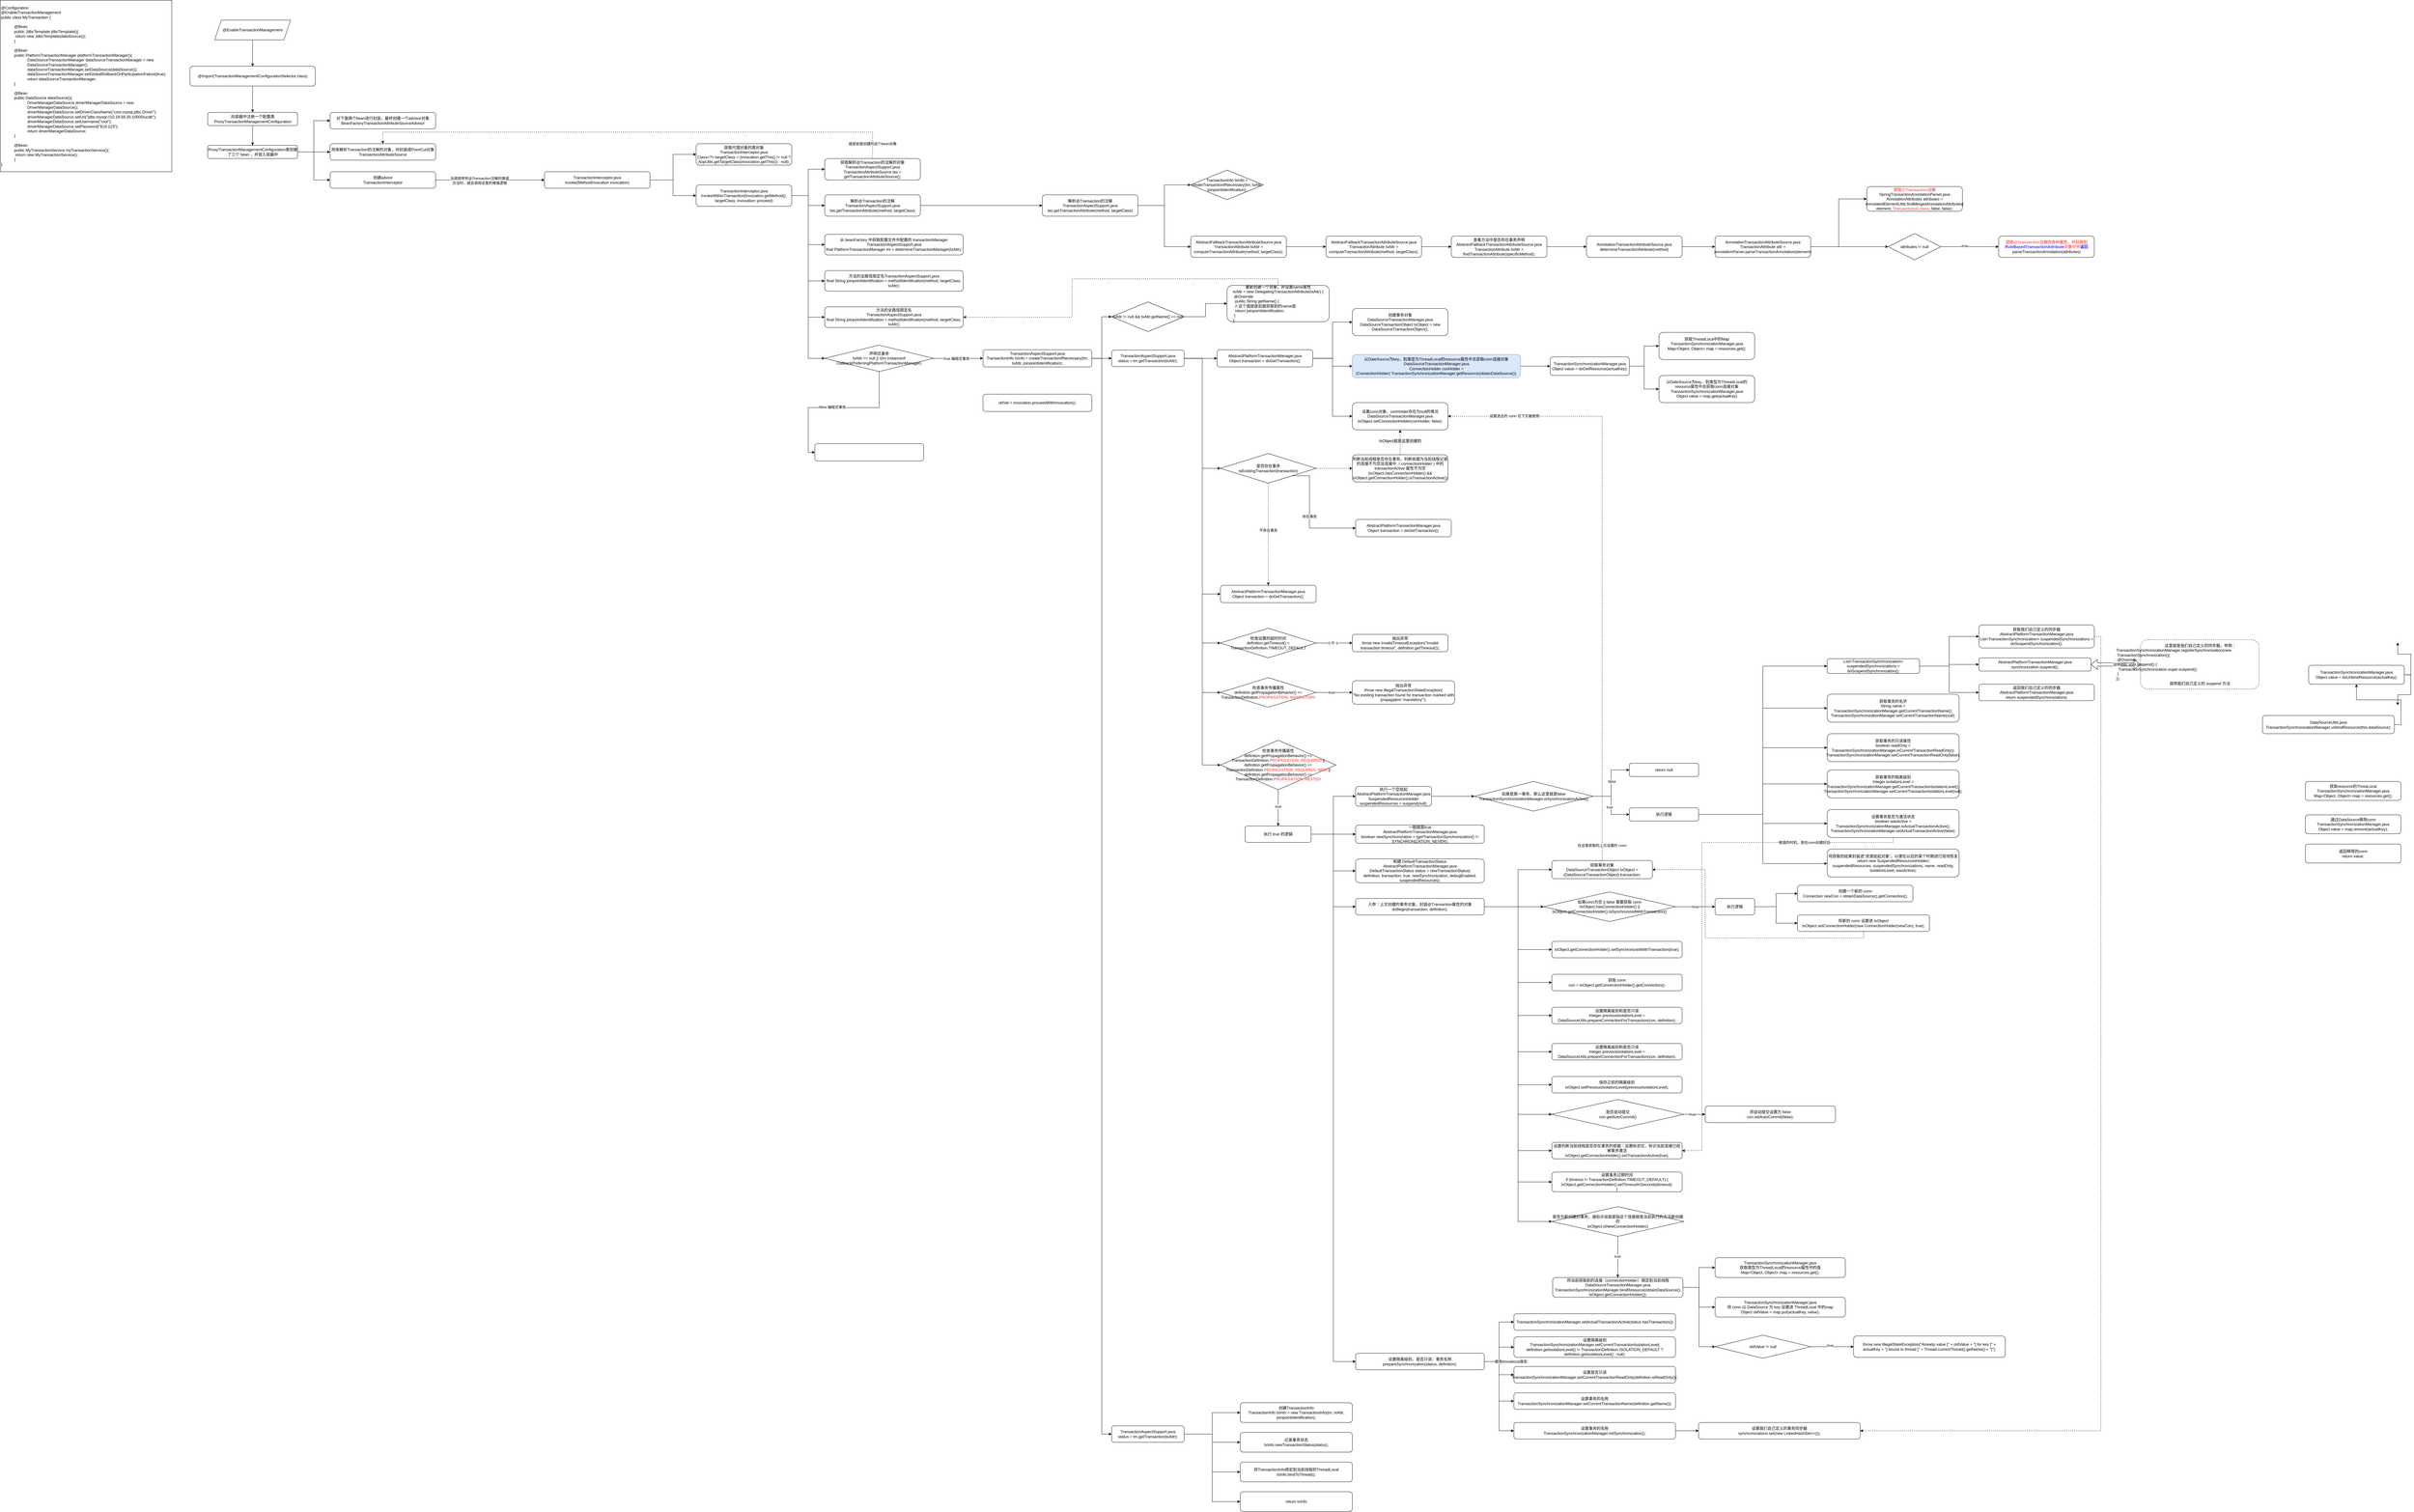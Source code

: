 <mxfile version="16.1.0" type="github">
  <diagram id="ni5Xx00nVa8eM5TbOv3I" name="第 1 页">
    <mxGraphModel dx="3390" dy="667" grid="1" gridSize="10" guides="1" tooltips="1" connect="1" arrows="1" fold="1" page="1" pageScale="1" pageWidth="2339" pageHeight="3300" math="0" shadow="0">
      <root>
        <mxCell id="0" />
        <mxCell id="1" parent="0" />
        <mxCell id="hpwiOvs-CnEdbyn8o_mo-8" style="edgeStyle=orthogonalEdgeStyle;rounded=0;orthogonalLoop=1;jettySize=auto;html=1;exitX=0.5;exitY=1;exitDx=0;exitDy=0;" edge="1" parent="1" source="hpwiOvs-CnEdbyn8o_mo-1" target="hpwiOvs-CnEdbyn8o_mo-7">
          <mxGeometry relative="1" as="geometry" />
        </mxCell>
        <mxCell id="hpwiOvs-CnEdbyn8o_mo-1" value="@EnableTransactionManagement" style="shape=parallelogram;perimeter=parallelogramPerimeter;whiteSpace=wrap;html=1;fixedSize=1;" vertex="1" parent="1">
          <mxGeometry x="430" y="125" width="230" height="60" as="geometry" />
        </mxCell>
        <mxCell id="hpwiOvs-CnEdbyn8o_mo-4" value="&lt;div&gt;@Configuration&lt;/div&gt;&lt;div&gt;@EnableTransactionManagement&lt;/div&gt;&lt;div&gt;public class MyTransaction {&lt;/div&gt;&lt;div&gt;&lt;br&gt;&lt;/div&gt;&lt;blockquote style=&quot;margin: 0 0 0 40px ; border: none ; padding: 0px&quot;&gt;&lt;div&gt;@Bean&lt;/div&gt;&lt;div&gt;public JdbcTemplate jdbcTemplate(){&lt;/div&gt;&lt;div&gt;&lt;span style=&quot;white-space: pre&quot;&gt;	&lt;/span&gt;return new JdbcTemplate(dataSource());&lt;/div&gt;&lt;div&gt;}&lt;/div&gt;&lt;div&gt;&lt;br&gt;&lt;/div&gt;&lt;div&gt;@Bean&lt;/div&gt;&lt;div&gt;public PlatformTransactionManager platformTransactionManager(){&lt;/div&gt;&lt;/blockquote&gt;&lt;blockquote style=&quot;margin: 0 0 0 40px ; border: none ; padding: 0px&quot;&gt;&lt;blockquote style=&quot;margin: 0 0 0 40px ; border: none ; padding: 0px&quot;&gt;&lt;div&gt;DataSourceTransactionManager dataSourceTransactionManager = new DataSourceTransactionManager();&lt;/div&gt;&lt;/blockquote&gt;&lt;blockquote style=&quot;margin: 0 0 0 40px ; border: none ; padding: 0px&quot;&gt;&lt;div&gt;dataSourceTransactionManager.setDataSource(dataSource());&lt;/div&gt;&lt;/blockquote&gt;&lt;blockquote style=&quot;margin: 0 0 0 40px ; border: none ; padding: 0px&quot;&gt;&lt;div&gt;dataSourceTransactionManager.setGlobalRollbackOnParticipationFailure(true);&lt;/div&gt;&lt;/blockquote&gt;&lt;blockquote style=&quot;margin: 0 0 0 40px ; border: none ; padding: 0px&quot;&gt;&lt;div&gt;return dataSourceTransactionManager;&lt;/div&gt;&lt;/blockquote&gt;&lt;/blockquote&gt;&lt;blockquote style=&quot;margin: 0 0 0 40px ; border: none ; padding: 0px&quot;&gt;&lt;div&gt;}&lt;/div&gt;&lt;div&gt;&lt;br&gt;&lt;/div&gt;&lt;div&gt;@Bean&lt;/div&gt;&lt;div&gt;public DataSource dataSource(){&lt;/div&gt;&lt;/blockquote&gt;&lt;blockquote style=&quot;margin: 0 0 0 40px ; border: none ; padding: 0px&quot;&gt;&lt;blockquote style=&quot;margin: 0 0 0 40px ; border: none ; padding: 0px&quot;&gt;&lt;div&gt;DriverManagerDataSource driverManagerDataSource = new DriverManagerDataSource();&lt;/div&gt;&lt;/blockquote&gt;&lt;blockquote style=&quot;margin: 0 0 0 40px ; border: none ; padding: 0px&quot;&gt;&lt;div&gt;driverManagerDataSource.setDriverClassName(&quot;com.mysql.jdbc.Driver&quot;);&lt;/div&gt;&lt;/blockquote&gt;&lt;blockquote style=&quot;margin: 0 0 0 40px ; border: none ; padding: 0px&quot;&gt;&lt;div&gt;driverManagerDataSource.setUrl(&quot;jdbc:mysql://10.18.58.35:10000/ucdb&quot;);&lt;/div&gt;&lt;/blockquote&gt;&lt;blockquote style=&quot;margin: 0 0 0 40px ; border: none ; padding: 0px&quot;&gt;&lt;div&gt;driverManagerDataSource.setUsername(&quot;root&quot;);&lt;/div&gt;&lt;/blockquote&gt;&lt;blockquote style=&quot;margin: 0 0 0 40px ; border: none ; padding: 0px&quot;&gt;&lt;div&gt;driverManagerDataSource.setPassword(&quot;Ecif.123&quot;);&lt;/div&gt;&lt;/blockquote&gt;&lt;blockquote style=&quot;margin: 0 0 0 40px ; border: none ; padding: 0px&quot;&gt;&lt;div&gt;return driverManagerDataSource;&lt;/div&gt;&lt;/blockquote&gt;&lt;/blockquote&gt;&lt;blockquote style=&quot;margin: 0 0 0 40px ; border: none ; padding: 0px&quot;&gt;&lt;div&gt;}&lt;/div&gt;&lt;div&gt;&lt;br&gt;&lt;/div&gt;&lt;div&gt;@Bean&lt;/div&gt;&lt;div&gt;public MyTransactionService myTransactionService(){&lt;/div&gt;&lt;div&gt;&lt;span style=&quot;white-space: pre&quot;&gt;	&lt;/span&gt;return new MyTransactionService();&lt;/div&gt;&lt;div&gt;}&lt;/div&gt;&lt;/blockquote&gt;&lt;div&gt;&lt;span&gt;	&lt;/span&gt;}&lt;/div&gt;" style="whiteSpace=wrap;html=1;aspect=fixed;align=left;" vertex="1" parent="1">
          <mxGeometry x="-220" y="65" width="520" height="520" as="geometry" />
        </mxCell>
        <mxCell id="hpwiOvs-CnEdbyn8o_mo-10" style="edgeStyle=orthogonalEdgeStyle;rounded=0;orthogonalLoop=1;jettySize=auto;html=1;exitX=0.5;exitY=1;exitDx=0;exitDy=0;" edge="1" parent="1" source="hpwiOvs-CnEdbyn8o_mo-7" target="hpwiOvs-CnEdbyn8o_mo-9">
          <mxGeometry relative="1" as="geometry" />
        </mxCell>
        <mxCell id="hpwiOvs-CnEdbyn8o_mo-7" value="@Import(TransactionManagementConfigurationSelector.class)" style="rounded=1;whiteSpace=wrap;html=1;" vertex="1" parent="1">
          <mxGeometry x="355" y="265" width="380" height="60" as="geometry" />
        </mxCell>
        <mxCell id="hpwiOvs-CnEdbyn8o_mo-12" style="edgeStyle=orthogonalEdgeStyle;rounded=0;orthogonalLoop=1;jettySize=auto;html=1;exitX=0.5;exitY=1;exitDx=0;exitDy=0;entryX=0.5;entryY=0;entryDx=0;entryDy=0;" edge="1" parent="1" source="hpwiOvs-CnEdbyn8o_mo-9" target="hpwiOvs-CnEdbyn8o_mo-11">
          <mxGeometry relative="1" as="geometry" />
        </mxCell>
        <mxCell id="hpwiOvs-CnEdbyn8o_mo-9" value="向容器中注册一个配置类&lt;br&gt;ProxyTransactionManagementConfiguration" style="rounded=1;whiteSpace=wrap;html=1;" vertex="1" parent="1">
          <mxGeometry x="408.75" y="405" width="272.5" height="40" as="geometry" />
        </mxCell>
        <mxCell id="hpwiOvs-CnEdbyn8o_mo-17" style="edgeStyle=orthogonalEdgeStyle;rounded=0;orthogonalLoop=1;jettySize=auto;html=1;exitX=1;exitY=0.5;exitDx=0;exitDy=0;entryX=0;entryY=0.5;entryDx=0;entryDy=0;" edge="1" parent="1" source="hpwiOvs-CnEdbyn8o_mo-11" target="hpwiOvs-CnEdbyn8o_mo-14">
          <mxGeometry relative="1" as="geometry" />
        </mxCell>
        <mxCell id="hpwiOvs-CnEdbyn8o_mo-18" style="edgeStyle=orthogonalEdgeStyle;rounded=0;orthogonalLoop=1;jettySize=auto;html=1;exitX=1;exitY=0.5;exitDx=0;exitDy=0;entryX=0;entryY=0.5;entryDx=0;entryDy=0;" edge="1" parent="1" source="hpwiOvs-CnEdbyn8o_mo-11" target="hpwiOvs-CnEdbyn8o_mo-15">
          <mxGeometry relative="1" as="geometry" />
        </mxCell>
        <mxCell id="hpwiOvs-CnEdbyn8o_mo-19" style="edgeStyle=orthogonalEdgeStyle;rounded=0;orthogonalLoop=1;jettySize=auto;html=1;exitX=1;exitY=0.5;exitDx=0;exitDy=0;entryX=0;entryY=0.5;entryDx=0;entryDy=0;" edge="1" parent="1" source="hpwiOvs-CnEdbyn8o_mo-11" target="hpwiOvs-CnEdbyn8o_mo-16">
          <mxGeometry relative="1" as="geometry" />
        </mxCell>
        <mxCell id="hpwiOvs-CnEdbyn8o_mo-21" value="&lt;span style=&quot;color: rgba(0 , 0 , 0 , 0) ; font-family: monospace ; font-size: 0px ; background-color: rgb(248 , 249 , 250)&quot;&gt;%3CmxGraphModel%3E%3Croot%3E%3CmxCell%20id%3D%220%22%2F%3E%3CmxCell%20id%3D%221%22%20parent%3D%220%22%2F%3E%3CmxCell%20id%3D%222%22%20value%3D%22%E5%88%9B%E5%BB%BA%20bean%22%20style%3D%22edgeLabel%3Bhtml%3D1%3Balign%3Dcenter%3BverticalAlign%3Dmiddle%3Bresizable%3D0%3Bpoints%3D%5B%5D%3B%22%20vertex%3D%221%22%20connectable%3D%220%22%20parent%3D%221%22%3E%3CmxGeometry%20x%3D%22998.636%22%20y%3D%22504.841%22%20as%3D%22geometry%22%2F%3E%3C%2FmxCell%3E%3C%2Froot%3E%3C%2FmxGraphModel%3E&lt;/span&gt;" style="edgeLabel;html=1;align=center;verticalAlign=middle;resizable=0;points=[];" vertex="1" connectable="0" parent="hpwiOvs-CnEdbyn8o_mo-19">
          <mxGeometry x="-0.568" relative="1" as="geometry">
            <mxPoint as="offset" />
          </mxGeometry>
        </mxCell>
        <mxCell id="hpwiOvs-CnEdbyn8o_mo-11" value="ProxyTransactionManagementConfiguration类创建了三个 bean ，并放入容器中" style="rounded=1;whiteSpace=wrap;html=1;" vertex="1" parent="1">
          <mxGeometry x="408.75" y="505" width="272.5" height="40" as="geometry" />
        </mxCell>
        <mxCell id="hpwiOvs-CnEdbyn8o_mo-14" value="对下面两个bean进行封装，最终创建一个advisor对象&lt;br&gt;BeanFactoryTransactionAttributeSourceAdvisor" style="rounded=1;whiteSpace=wrap;html=1;" vertex="1" parent="1">
          <mxGeometry x="780" y="405" width="320" height="50" as="geometry" />
        </mxCell>
        <mxCell id="hpwiOvs-CnEdbyn8o_mo-15" value="用来解析Transaction的注解的对象，并封装成PointCut对象&lt;br&gt;TransactionAttributeSource" style="rounded=1;whiteSpace=wrap;html=1;" vertex="1" parent="1">
          <mxGeometry x="780" y="500" width="320" height="50" as="geometry" />
        </mxCell>
        <mxCell id="hpwiOvs-CnEdbyn8o_mo-23" style="edgeStyle=orthogonalEdgeStyle;rounded=0;orthogonalLoop=1;jettySize=auto;html=1;exitX=1;exitY=0.5;exitDx=0;exitDy=0;" edge="1" parent="1" source="hpwiOvs-CnEdbyn8o_mo-16" target="hpwiOvs-CnEdbyn8o_mo-22">
          <mxGeometry relative="1" as="geometry" />
        </mxCell>
        <mxCell id="hpwiOvs-CnEdbyn8o_mo-24" value="当调用带有@Transaction注解的类或&lt;br&gt;方法时，就会调用这里的增强逻辑" style="edgeLabel;html=1;align=center;verticalAlign=middle;resizable=0;points=[];" vertex="1" connectable="0" parent="hpwiOvs-CnEdbyn8o_mo-23">
          <mxGeometry x="-0.195" y="-2" relative="1" as="geometry">
            <mxPoint as="offset" />
          </mxGeometry>
        </mxCell>
        <mxCell id="hpwiOvs-CnEdbyn8o_mo-16" value="创建advice&lt;br&gt;TransactionInterceptor" style="rounded=1;whiteSpace=wrap;html=1;" vertex="1" parent="1">
          <mxGeometry x="780" y="585" width="320" height="50" as="geometry" />
        </mxCell>
        <mxCell id="hpwiOvs-CnEdbyn8o_mo-26" style="edgeStyle=orthogonalEdgeStyle;rounded=0;orthogonalLoop=1;jettySize=auto;html=1;exitX=1;exitY=0.5;exitDx=0;exitDy=0;entryX=0;entryY=0.5;entryDx=0;entryDy=0;" edge="1" parent="1" source="hpwiOvs-CnEdbyn8o_mo-22" target="hpwiOvs-CnEdbyn8o_mo-25">
          <mxGeometry relative="1" as="geometry" />
        </mxCell>
        <mxCell id="hpwiOvs-CnEdbyn8o_mo-28" style="edgeStyle=orthogonalEdgeStyle;rounded=0;orthogonalLoop=1;jettySize=auto;html=1;exitX=1;exitY=0.5;exitDx=0;exitDy=0;entryX=0;entryY=0.5;entryDx=0;entryDy=0;" edge="1" parent="1" source="hpwiOvs-CnEdbyn8o_mo-22" target="hpwiOvs-CnEdbyn8o_mo-27">
          <mxGeometry relative="1" as="geometry" />
        </mxCell>
        <mxCell id="hpwiOvs-CnEdbyn8o_mo-22" value="TransactionInterceptor.java&lt;br&gt;invoke(MethodInvocation invocation)&lt;br&gt;&lt;div&gt;&lt;/div&gt;" style="rounded=1;whiteSpace=wrap;html=1;" vertex="1" parent="1">
          <mxGeometry x="1430" y="585" width="320" height="50" as="geometry" />
        </mxCell>
        <mxCell id="hpwiOvs-CnEdbyn8o_mo-25" value="获取代理对象的类对象&lt;br&gt;TransactionInterceptor.java&lt;br&gt;Class&amp;lt;?&amp;gt; targetClass = (invocation.getThis() != null ? AopUtils.getTargetClass(invocation.getThis()) : null);&lt;br&gt;&lt;div&gt;&lt;/div&gt;" style="rounded=1;whiteSpace=wrap;html=1;" vertex="1" parent="1">
          <mxGeometry x="1890" y="500" width="290" height="65" as="geometry" />
        </mxCell>
        <mxCell id="hpwiOvs-CnEdbyn8o_mo-33" style="edgeStyle=orthogonalEdgeStyle;rounded=0;orthogonalLoop=1;jettySize=auto;html=1;exitX=1;exitY=0.5;exitDx=0;exitDy=0;entryX=0;entryY=0.5;entryDx=0;entryDy=0;" edge="1" parent="1" source="hpwiOvs-CnEdbyn8o_mo-27" target="hpwiOvs-CnEdbyn8o_mo-29">
          <mxGeometry relative="1" as="geometry" />
        </mxCell>
        <mxCell id="hpwiOvs-CnEdbyn8o_mo-35" style="edgeStyle=orthogonalEdgeStyle;rounded=0;orthogonalLoop=1;jettySize=auto;html=1;exitX=1;exitY=0.5;exitDx=0;exitDy=0;" edge="1" parent="1" source="hpwiOvs-CnEdbyn8o_mo-27" target="hpwiOvs-CnEdbyn8o_mo-34">
          <mxGeometry relative="1" as="geometry" />
        </mxCell>
        <mxCell id="hpwiOvs-CnEdbyn8o_mo-60" style="edgeStyle=orthogonalEdgeStyle;rounded=0;orthogonalLoop=1;jettySize=auto;html=1;exitX=1;exitY=0.5;exitDx=0;exitDy=0;entryX=0;entryY=0.5;entryDx=0;entryDy=0;fontColor=#3333FF;" edge="1" parent="1" source="hpwiOvs-CnEdbyn8o_mo-27" target="hpwiOvs-CnEdbyn8o_mo-59">
          <mxGeometry relative="1" as="geometry" />
        </mxCell>
        <mxCell id="hpwiOvs-CnEdbyn8o_mo-62" style="edgeStyle=orthogonalEdgeStyle;rounded=0;orthogonalLoop=1;jettySize=auto;html=1;exitX=1;exitY=0.5;exitDx=0;exitDy=0;entryX=0;entryY=0.5;entryDx=0;entryDy=0;fontColor=#3333FF;" edge="1" parent="1" source="hpwiOvs-CnEdbyn8o_mo-27" target="hpwiOvs-CnEdbyn8o_mo-61">
          <mxGeometry relative="1" as="geometry" />
        </mxCell>
        <mxCell id="hpwiOvs-CnEdbyn8o_mo-64" style="edgeStyle=orthogonalEdgeStyle;rounded=0;orthogonalLoop=1;jettySize=auto;html=1;exitX=1;exitY=0.5;exitDx=0;exitDy=0;entryX=0;entryY=0.5;entryDx=0;entryDy=0;fontColor=#3333FF;" edge="1" parent="1" source="hpwiOvs-CnEdbyn8o_mo-27" target="hpwiOvs-CnEdbyn8o_mo-63">
          <mxGeometry relative="1" as="geometry" />
        </mxCell>
        <mxCell id="hpwiOvs-CnEdbyn8o_mo-66" style="edgeStyle=orthogonalEdgeStyle;rounded=0;orthogonalLoop=1;jettySize=auto;html=1;exitX=1;exitY=0.5;exitDx=0;exitDy=0;entryX=0;entryY=0.5;entryDx=0;entryDy=0;fontColor=#3333FF;" edge="1" parent="1" source="hpwiOvs-CnEdbyn8o_mo-27" target="hpwiOvs-CnEdbyn8o_mo-172">
          <mxGeometry relative="1" as="geometry" />
        </mxCell>
        <mxCell id="hpwiOvs-CnEdbyn8o_mo-27" value="TransactionInterceptor.java&lt;br&gt;invokeWithinTransaction(invocation.getMethod(), targetClass, invocation::proceed)&lt;br&gt;&lt;div&gt;&lt;/div&gt;" style="rounded=1;whiteSpace=wrap;html=1;" vertex="1" parent="1">
          <mxGeometry x="1890" y="625" width="290" height="65" as="geometry" />
        </mxCell>
        <mxCell id="hpwiOvs-CnEdbyn8o_mo-30" style="edgeStyle=orthogonalEdgeStyle;rounded=0;orthogonalLoop=1;jettySize=auto;html=1;exitX=0.5;exitY=0;exitDx=0;exitDy=0;dashed=1;" edge="1" parent="1" source="hpwiOvs-CnEdbyn8o_mo-29" target="hpwiOvs-CnEdbyn8o_mo-15">
          <mxGeometry relative="1" as="geometry">
            <Array as="points">
              <mxPoint x="2425" y="465" />
              <mxPoint x="940" y="465" />
            </Array>
          </mxGeometry>
        </mxCell>
        <mxCell id="hpwiOvs-CnEdbyn8o_mo-31" value="就是前面创建的这个bean对象" style="edgeLabel;html=1;align=center;verticalAlign=middle;resizable=0;points=[];" vertex="1" connectable="0" parent="hpwiOvs-CnEdbyn8o_mo-30">
          <mxGeometry x="-0.931" y="4" relative="1" as="geometry">
            <mxPoint x="4" y="10" as="offset" />
          </mxGeometry>
        </mxCell>
        <mxCell id="hpwiOvs-CnEdbyn8o_mo-29" value="获取解析@Transaction的注解的对象&lt;br&gt;TransactionAspectSupport.java&lt;br&gt;TransactionAttributeSource tas = getTransactionAttributeSource();&lt;br&gt;&lt;div&gt;&lt;/div&gt;" style="rounded=1;whiteSpace=wrap;html=1;" vertex="1" parent="1">
          <mxGeometry x="2280" y="545" width="290" height="65" as="geometry" />
        </mxCell>
        <mxCell id="hpwiOvs-CnEdbyn8o_mo-37" style="edgeStyle=orthogonalEdgeStyle;rounded=0;orthogonalLoop=1;jettySize=auto;html=1;exitX=1;exitY=0.5;exitDx=0;exitDy=0;entryX=0;entryY=0.5;entryDx=0;entryDy=0;" edge="1" parent="1" source="hpwiOvs-CnEdbyn8o_mo-34" target="hpwiOvs-CnEdbyn8o_mo-36">
          <mxGeometry relative="1" as="geometry">
            <mxPoint x="2670" y="687.5" as="targetPoint" />
          </mxGeometry>
        </mxCell>
        <mxCell id="hpwiOvs-CnEdbyn8o_mo-34" value="解析@Transaction的注解&lt;br&gt;TransactionAspectSupport.java&lt;br&gt;tas.getTransactionAttribute(method, targetClass)&lt;br&gt;&lt;div&gt;&lt;/div&gt;" style="rounded=1;whiteSpace=wrap;html=1;" vertex="1" parent="1">
          <mxGeometry x="2280" y="655" width="290" height="65" as="geometry" />
        </mxCell>
        <mxCell id="hpwiOvs-CnEdbyn8o_mo-41" style="edgeStyle=orthogonalEdgeStyle;rounded=0;orthogonalLoop=1;jettySize=auto;html=1;exitX=1;exitY=0.5;exitDx=0;exitDy=0;entryX=0;entryY=0.5;entryDx=0;entryDy=0;" edge="1" parent="1" source="hpwiOvs-CnEdbyn8o_mo-36" target="hpwiOvs-CnEdbyn8o_mo-39">
          <mxGeometry relative="1" as="geometry" />
        </mxCell>
        <mxCell id="hpwiOvs-CnEdbyn8o_mo-43" style="edgeStyle=orthogonalEdgeStyle;rounded=0;orthogonalLoop=1;jettySize=auto;html=1;exitX=1;exitY=0.5;exitDx=0;exitDy=0;entryX=0;entryY=0.5;entryDx=0;entryDy=0;" edge="1" parent="1" source="hpwiOvs-CnEdbyn8o_mo-36" target="hpwiOvs-CnEdbyn8o_mo-42">
          <mxGeometry relative="1" as="geometry" />
        </mxCell>
        <mxCell id="hpwiOvs-CnEdbyn8o_mo-36" value="解析@Transaction的注解&lt;br&gt;TransactionAspectSupport.java&lt;br&gt;tas.getTransactionAttribute(method, targetClass)&lt;br&gt;&lt;div&gt;&lt;/div&gt;" style="rounded=1;whiteSpace=wrap;html=1;" vertex="1" parent="1">
          <mxGeometry x="2940" y="655" width="290" height="65" as="geometry" />
        </mxCell>
        <mxCell id="hpwiOvs-CnEdbyn8o_mo-39" value="TransactionInfo txInfo = createTransactionIfNecessary(tm, txAttr, joinpointIdentification);" style="rhombus;whiteSpace=wrap;html=1;" vertex="1" parent="1">
          <mxGeometry x="3390" y="580" width="220" height="90" as="geometry" />
        </mxCell>
        <mxCell id="hpwiOvs-CnEdbyn8o_mo-45" style="edgeStyle=orthogonalEdgeStyle;rounded=0;orthogonalLoop=1;jettySize=auto;html=1;exitX=1;exitY=0.5;exitDx=0;exitDy=0;" edge="1" parent="1" source="hpwiOvs-CnEdbyn8o_mo-42" target="hpwiOvs-CnEdbyn8o_mo-44">
          <mxGeometry relative="1" as="geometry" />
        </mxCell>
        <mxCell id="hpwiOvs-CnEdbyn8o_mo-42" value="AbstractFallbackTransactionAttributeSource.java&lt;br&gt;TransactionAttribute txAttr = computeTransactionAttribute(method, targetClass);&lt;br&gt;&lt;div&gt;&lt;/div&gt;" style="rounded=1;whiteSpace=wrap;html=1;" vertex="1" parent="1">
          <mxGeometry x="3390" y="780" width="290" height="65" as="geometry" />
        </mxCell>
        <mxCell id="hpwiOvs-CnEdbyn8o_mo-47" style="edgeStyle=orthogonalEdgeStyle;rounded=0;orthogonalLoop=1;jettySize=auto;html=1;exitX=1;exitY=0.5;exitDx=0;exitDy=0;entryX=0;entryY=0.5;entryDx=0;entryDy=0;" edge="1" parent="1" source="hpwiOvs-CnEdbyn8o_mo-44" target="hpwiOvs-CnEdbyn8o_mo-46">
          <mxGeometry relative="1" as="geometry" />
        </mxCell>
        <mxCell id="hpwiOvs-CnEdbyn8o_mo-44" value="AbstractFallbackTransactionAttributeSource.java&lt;br&gt;TransactionAttribute txAttr = computeTransactionAttribute(method, targetClass);&lt;br&gt;&lt;div&gt;&lt;/div&gt;" style="rounded=1;whiteSpace=wrap;html=1;" vertex="1" parent="1">
          <mxGeometry x="3800" y="780" width="290" height="65" as="geometry" />
        </mxCell>
        <mxCell id="hpwiOvs-CnEdbyn8o_mo-49" style="edgeStyle=orthogonalEdgeStyle;rounded=0;orthogonalLoop=1;jettySize=auto;html=1;exitX=1;exitY=0.5;exitDx=0;exitDy=0;entryX=0;entryY=0.5;entryDx=0;entryDy=0;" edge="1" parent="1" source="hpwiOvs-CnEdbyn8o_mo-46" target="hpwiOvs-CnEdbyn8o_mo-48">
          <mxGeometry relative="1" as="geometry" />
        </mxCell>
        <mxCell id="hpwiOvs-CnEdbyn8o_mo-46" value="查看方法中是否存在事务声明&lt;br&gt;AbstractFallbackTransactionAttributeSource.java&lt;br&gt;TransactionAttribute txAttr = findTransactionAttribute(specificMethod);&lt;br&gt;&lt;div&gt;&lt;/div&gt;" style="rounded=1;whiteSpace=wrap;html=1;" vertex="1" parent="1">
          <mxGeometry x="4180" y="780" width="290" height="65" as="geometry" />
        </mxCell>
        <mxCell id="hpwiOvs-CnEdbyn8o_mo-51" style="edgeStyle=orthogonalEdgeStyle;rounded=0;orthogonalLoop=1;jettySize=auto;html=1;exitX=1;exitY=0.5;exitDx=0;exitDy=0;entryX=0;entryY=0.5;entryDx=0;entryDy=0;" edge="1" parent="1" source="hpwiOvs-CnEdbyn8o_mo-48" target="hpwiOvs-CnEdbyn8o_mo-50">
          <mxGeometry relative="1" as="geometry" />
        </mxCell>
        <mxCell id="hpwiOvs-CnEdbyn8o_mo-48" value="AnnotationTransactionAttributeSource.java&lt;br&gt;determineTransactionAttribute(method)&lt;br&gt;&lt;div&gt;&lt;/div&gt;" style="rounded=1;whiteSpace=wrap;html=1;" vertex="1" parent="1">
          <mxGeometry x="4590" y="780" width="290" height="65" as="geometry" />
        </mxCell>
        <mxCell id="hpwiOvs-CnEdbyn8o_mo-53" style="edgeStyle=orthogonalEdgeStyle;rounded=0;orthogonalLoop=1;jettySize=auto;html=1;exitX=1;exitY=0.5;exitDx=0;exitDy=0;entryX=0;entryY=0.5;entryDx=0;entryDy=0;" edge="1" parent="1" source="hpwiOvs-CnEdbyn8o_mo-50" target="hpwiOvs-CnEdbyn8o_mo-52">
          <mxGeometry relative="1" as="geometry" />
        </mxCell>
        <mxCell id="hpwiOvs-CnEdbyn8o_mo-55" style="edgeStyle=orthogonalEdgeStyle;rounded=0;orthogonalLoop=1;jettySize=auto;html=1;exitX=1;exitY=0.5;exitDx=0;exitDy=0;entryX=0;entryY=0.5;entryDx=0;entryDy=0;fontColor=#000000;" edge="1" parent="1" source="hpwiOvs-CnEdbyn8o_mo-50" target="hpwiOvs-CnEdbyn8o_mo-54">
          <mxGeometry relative="1" as="geometry" />
        </mxCell>
        <mxCell id="hpwiOvs-CnEdbyn8o_mo-50" value="AnnotationTransactionAttributeSource.java&lt;br&gt;TransactionAttribute attr = annotationParser.parseTransactionAnnotation(element)&lt;br&gt;&lt;div&gt;&lt;/div&gt;" style="rounded=1;whiteSpace=wrap;html=1;" vertex="1" parent="1">
          <mxGeometry x="4980" y="780" width="290" height="65" as="geometry" />
        </mxCell>
        <mxCell id="hpwiOvs-CnEdbyn8o_mo-52" value="&lt;b&gt;&lt;font color=&quot;#ff6666&quot;&gt;获取@Transaction注解&lt;/font&gt;&lt;/b&gt;&lt;br&gt;SpringTransactionAnnotationParser.java&lt;br&gt;&lt;div&gt;AnnotationAttributes attributes = AnnotatedElementUtils.findMergedAnnotationAttributes(&lt;/div&gt;&lt;div&gt;&lt;span&gt;				&lt;/span&gt;element,&lt;font color=&quot;#ff6666&quot;&gt;&lt;b&gt; Transactional.class&lt;/b&gt;&lt;/font&gt;, false, false);&lt;/div&gt;&lt;div&gt;&lt;/div&gt;" style="rounded=1;whiteSpace=wrap;html=1;" vertex="1" parent="1">
          <mxGeometry x="5440" y="630" width="290" height="75" as="geometry" />
        </mxCell>
        <mxCell id="hpwiOvs-CnEdbyn8o_mo-57" style="edgeStyle=orthogonalEdgeStyle;rounded=0;orthogonalLoop=1;jettySize=auto;html=1;exitX=1;exitY=0.5;exitDx=0;exitDy=0;fontColor=#000000;" edge="1" parent="1" source="hpwiOvs-CnEdbyn8o_mo-54" target="hpwiOvs-CnEdbyn8o_mo-56">
          <mxGeometry relative="1" as="geometry" />
        </mxCell>
        <mxCell id="hpwiOvs-CnEdbyn8o_mo-58" value="true" style="edgeLabel;html=1;align=center;verticalAlign=middle;resizable=0;points=[];fontColor=#000000;" vertex="1" connectable="0" parent="hpwiOvs-CnEdbyn8o_mo-57">
          <mxGeometry x="-0.176" y="3" relative="1" as="geometry">
            <mxPoint as="offset" />
          </mxGeometry>
        </mxCell>
        <mxCell id="hpwiOvs-CnEdbyn8o_mo-54" value="&lt;font color=&quot;#000000&quot;&gt;attributes != null&lt;/font&gt;" style="rhombus;whiteSpace=wrap;html=1;fontColor=#FF6666;" vertex="1" parent="1">
          <mxGeometry x="5505" y="772.5" width="160" height="80" as="geometry" />
        </mxCell>
        <mxCell id="hpwiOvs-CnEdbyn8o_mo-56" value="&lt;b&gt;&lt;font color=&quot;#ff6666&quot;&gt;获取@Transaction注解的各种属性，并封装到&lt;/font&gt;&lt;font color=&quot;#3333ff&quot;&gt;RuleBasedTransactionAttribute&lt;/font&gt;&lt;font color=&quot;#ff6666&quot;&gt;对象中并&lt;/font&gt;&lt;font color=&quot;#3333ff&quot;&gt;返回&lt;/font&gt;&lt;/b&gt;&lt;br&gt;parseTransactionAnnotation(attributes)&lt;br&gt;&lt;div&gt;&lt;/div&gt;" style="rounded=1;whiteSpace=wrap;html=1;" vertex="1" parent="1">
          <mxGeometry x="5840" y="780" width="290" height="65" as="geometry" />
        </mxCell>
        <mxCell id="hpwiOvs-CnEdbyn8o_mo-59" value="从 beanFactory 中获取配置文件中配置的 transactionManager&lt;br&gt;TransactionAspectSupport.java&lt;br&gt;final PlatformTransactionManager tm = determineTransactionManager(txAttr);&lt;br&gt;&lt;div&gt;&lt;/div&gt;" style="rounded=1;whiteSpace=wrap;html=1;" vertex="1" parent="1">
          <mxGeometry x="2280" y="775" width="420" height="62.5" as="geometry" />
        </mxCell>
        <mxCell id="hpwiOvs-CnEdbyn8o_mo-61" value="方法的全路径限定名TransactionAspectSupport.java&lt;br&gt;final String joinpointIdentification = methodIdentification(method, targetClass, txAttr);&lt;br&gt;&lt;div&gt;&lt;/div&gt;" style="rounded=1;whiteSpace=wrap;html=1;" vertex="1" parent="1">
          <mxGeometry x="2280" y="885" width="420" height="62.5" as="geometry" />
        </mxCell>
        <mxCell id="hpwiOvs-CnEdbyn8o_mo-63" value="方法的全路径限定名&lt;br&gt;TransactionAspectSupport.java&lt;br&gt;final String joinpointIdentification = methodIdentification(method, targetClass, txAttr);&lt;br&gt;&lt;div&gt;&lt;/div&gt;" style="rounded=1;whiteSpace=wrap;html=1;" vertex="1" parent="1">
          <mxGeometry x="2280" y="995" width="420" height="62.5" as="geometry" />
        </mxCell>
        <mxCell id="hpwiOvs-CnEdbyn8o_mo-68" style="edgeStyle=orthogonalEdgeStyle;rounded=0;orthogonalLoop=1;jettySize=auto;html=1;exitX=1;exitY=0.5;exitDx=0;exitDy=0;fontColor=#3333FF;entryX=0;entryY=0.5;entryDx=0;entryDy=0;" edge="1" parent="1" source="hpwiOvs-CnEdbyn8o_mo-65" target="hpwiOvs-CnEdbyn8o_mo-67">
          <mxGeometry relative="1" as="geometry">
            <mxPoint x="3120" y="1140" as="targetPoint" />
          </mxGeometry>
        </mxCell>
        <mxCell id="hpwiOvs-CnEdbyn8o_mo-74" style="edgeStyle=orthogonalEdgeStyle;rounded=0;orthogonalLoop=1;jettySize=auto;html=1;exitX=1;exitY=0.5;exitDx=0;exitDy=0;fontColor=#3333FF;" edge="1" parent="1" source="hpwiOvs-CnEdbyn8o_mo-65" target="hpwiOvs-CnEdbyn8o_mo-73">
          <mxGeometry relative="1" as="geometry" />
        </mxCell>
        <mxCell id="hpwiOvs-CnEdbyn8o_mo-254" style="edgeStyle=orthogonalEdgeStyle;rounded=0;orthogonalLoop=1;jettySize=auto;html=1;exitX=1;exitY=0.5;exitDx=0;exitDy=0;entryX=0;entryY=0.5;entryDx=0;entryDy=0;fontColor=#000000;" edge="1" parent="1" source="hpwiOvs-CnEdbyn8o_mo-65" target="hpwiOvs-CnEdbyn8o_mo-253">
          <mxGeometry relative="1" as="geometry" />
        </mxCell>
        <mxCell id="hpwiOvs-CnEdbyn8o_mo-65" value="TransactionAspectSupport.java&lt;br&gt;TransactionInfo txInfo = createTransactionIfNecessary(tm, txAttr, joinpointIdentification);&lt;br&gt;&lt;div&gt;&lt;/div&gt;" style="rounded=1;whiteSpace=wrap;html=1;" vertex="1" parent="1">
          <mxGeometry x="2760" y="1125" width="330" height="52.5" as="geometry" />
        </mxCell>
        <mxCell id="hpwiOvs-CnEdbyn8o_mo-71" style="edgeStyle=orthogonalEdgeStyle;rounded=0;orthogonalLoop=1;jettySize=auto;html=1;exitX=1;exitY=0.5;exitDx=0;exitDy=0;entryX=0;entryY=0.5;entryDx=0;entryDy=0;fontColor=#3333FF;" edge="1" parent="1" source="hpwiOvs-CnEdbyn8o_mo-67" target="hpwiOvs-CnEdbyn8o_mo-69">
          <mxGeometry relative="1" as="geometry" />
        </mxCell>
        <mxCell id="hpwiOvs-CnEdbyn8o_mo-67" value="txAttr != null &amp;amp;&amp;amp; txAttr.getName() == null" style="rhombus;whiteSpace=wrap;html=1;" vertex="1" parent="1">
          <mxGeometry x="3150" y="980" width="220" height="90" as="geometry" />
        </mxCell>
        <mxCell id="hpwiOvs-CnEdbyn8o_mo-72" style="edgeStyle=orthogonalEdgeStyle;rounded=0;orthogonalLoop=1;jettySize=auto;html=1;exitX=0.5;exitY=0;exitDx=0;exitDy=0;fontColor=#3333FF;dashed=1;entryX=1;entryY=0.5;entryDx=0;entryDy=0;" edge="1" parent="1" source="hpwiOvs-CnEdbyn8o_mo-69" target="hpwiOvs-CnEdbyn8o_mo-63">
          <mxGeometry relative="1" as="geometry">
            <mxPoint x="2970" y="1041" as="targetPoint" />
            <Array as="points">
              <mxPoint x="3655" y="910" />
              <mxPoint x="3030" y="910" />
              <mxPoint x="3030" y="1026" />
            </Array>
          </mxGeometry>
        </mxCell>
        <mxCell id="hpwiOvs-CnEdbyn8o_mo-69" value="&lt;div&gt;重新创建一个对象，并设置name属性&lt;/div&gt;&lt;div&gt;txAttr = new DelegatingTransactionAttribute(txAttr) {&lt;/div&gt;&lt;div style=&quot;text-align: left&quot;&gt;&lt;span&gt;				&lt;/span&gt;&lt;span style=&quot;white-space: pre&quot;&gt;	&lt;/span&gt;@Override&lt;/div&gt;&lt;div style=&quot;text-align: left&quot;&gt;&lt;span&gt;				&lt;/span&gt;&lt;span style=&quot;white-space: pre&quot;&gt;	&lt;span style=&quot;white-space: pre&quot;&gt;	&lt;/span&gt;&lt;/span&gt;public String getName() {&lt;/div&gt;&lt;div style=&quot;text-align: left&quot;&gt;&lt;span style=&quot;white-space: pre&quot;&gt;	&lt;/span&gt;&lt;span style=&quot;white-space: pre&quot;&gt;	&lt;/span&gt;// 这个值就是前面获取到的name值&lt;br&gt;&lt;/div&gt;&lt;div style=&quot;text-align: left&quot;&gt;&lt;span&gt;					&lt;/span&gt;&lt;span style=&quot;white-space: pre&quot;&gt;	&lt;/span&gt;&lt;span style=&quot;white-space: pre&quot;&gt;	&lt;/span&gt;return joinpointIdentification;&lt;/div&gt;&lt;div style=&quot;text-align: left&quot;&gt;&lt;span&gt;				&lt;/span&gt;&lt;span style=&quot;white-space: pre&quot;&gt;	&lt;/span&gt;}&lt;/div&gt;&lt;div style=&quot;text-align: left&quot;&gt;&lt;span&gt;			&lt;/span&gt;};&lt;/div&gt;&lt;div&gt;&lt;/div&gt;" style="rounded=1;whiteSpace=wrap;html=1;" vertex="1" parent="1">
          <mxGeometry x="3500" y="930" width="310" height="110" as="geometry" />
        </mxCell>
        <mxCell id="hpwiOvs-CnEdbyn8o_mo-76" style="edgeStyle=orthogonalEdgeStyle;rounded=0;orthogonalLoop=1;jettySize=auto;html=1;exitX=1;exitY=0.5;exitDx=0;exitDy=0;fontColor=#3333FF;" edge="1" parent="1" source="hpwiOvs-CnEdbyn8o_mo-73" target="hpwiOvs-CnEdbyn8o_mo-75">
          <mxGeometry relative="1" as="geometry" />
        </mxCell>
        <mxCell id="hpwiOvs-CnEdbyn8o_mo-93" style="edgeStyle=orthogonalEdgeStyle;rounded=0;orthogonalLoop=1;jettySize=auto;html=1;exitX=1;exitY=0.5;exitDx=0;exitDy=0;entryX=0;entryY=0.5;entryDx=0;entryDy=0;fontColor=#3333FF;" edge="1" parent="1" source="hpwiOvs-CnEdbyn8o_mo-73" target="hpwiOvs-CnEdbyn8o_mo-92">
          <mxGeometry relative="1" as="geometry" />
        </mxCell>
        <mxCell id="hpwiOvs-CnEdbyn8o_mo-103" style="edgeStyle=orthogonalEdgeStyle;rounded=0;orthogonalLoop=1;jettySize=auto;html=1;exitX=1;exitY=0.5;exitDx=0;exitDy=0;entryX=0;entryY=0.5;entryDx=0;entryDy=0;fontColor=#000000;" edge="1" parent="1" source="hpwiOvs-CnEdbyn8o_mo-73" target="hpwiOvs-CnEdbyn8o_mo-98">
          <mxGeometry relative="1" as="geometry" />
        </mxCell>
        <mxCell id="hpwiOvs-CnEdbyn8o_mo-105" style="edgeStyle=orthogonalEdgeStyle;rounded=0;orthogonalLoop=1;jettySize=auto;html=1;exitX=1;exitY=0.5;exitDx=0;exitDy=0;entryX=0;entryY=0.5;entryDx=0;entryDy=0;fontColor=#000000;" edge="1" parent="1" source="hpwiOvs-CnEdbyn8o_mo-73" target="hpwiOvs-CnEdbyn8o_mo-104">
          <mxGeometry relative="1" as="geometry" />
        </mxCell>
        <mxCell id="hpwiOvs-CnEdbyn8o_mo-110" style="edgeStyle=orthogonalEdgeStyle;rounded=0;orthogonalLoop=1;jettySize=auto;html=1;exitX=1;exitY=0.5;exitDx=0;exitDy=0;entryX=0;entryY=0.5;entryDx=0;entryDy=0;fontColor=#FF6666;" edge="1" parent="1" source="hpwiOvs-CnEdbyn8o_mo-73" target="hpwiOvs-CnEdbyn8o_mo-109">
          <mxGeometry relative="1" as="geometry" />
        </mxCell>
        <mxCell id="hpwiOvs-CnEdbyn8o_mo-114" style="edgeStyle=orthogonalEdgeStyle;rounded=0;orthogonalLoop=1;jettySize=auto;html=1;exitX=1;exitY=0.5;exitDx=0;exitDy=0;entryX=0;entryY=0.5;entryDx=0;entryDy=0;fontColor=#FF6666;" edge="1" parent="1" source="hpwiOvs-CnEdbyn8o_mo-73" target="hpwiOvs-CnEdbyn8o_mo-113">
          <mxGeometry relative="1" as="geometry" />
        </mxCell>
        <mxCell id="hpwiOvs-CnEdbyn8o_mo-73" value="TransactionAspectSupport.java&lt;br&gt;status = tm.getTransaction(txAttr);&lt;br&gt;&lt;div&gt;&lt;/div&gt;" style="rounded=1;whiteSpace=wrap;html=1;" vertex="1" parent="1">
          <mxGeometry x="3150" y="1126.25" width="220" height="50" as="geometry" />
        </mxCell>
        <mxCell id="hpwiOvs-CnEdbyn8o_mo-78" style="edgeStyle=orthogonalEdgeStyle;rounded=0;orthogonalLoop=1;jettySize=auto;html=1;exitX=1;exitY=0.5;exitDx=0;exitDy=0;fontColor=#3333FF;entryX=0;entryY=0.5;entryDx=0;entryDy=0;" edge="1" parent="1" source="hpwiOvs-CnEdbyn8o_mo-75" target="hpwiOvs-CnEdbyn8o_mo-77">
          <mxGeometry relative="1" as="geometry" />
        </mxCell>
        <mxCell id="hpwiOvs-CnEdbyn8o_mo-89" style="edgeStyle=orthogonalEdgeStyle;rounded=0;orthogonalLoop=1;jettySize=auto;html=1;exitX=1;exitY=0.5;exitDx=0;exitDy=0;fontColor=#3333FF;" edge="1" parent="1" source="hpwiOvs-CnEdbyn8o_mo-75" target="hpwiOvs-CnEdbyn8o_mo-81">
          <mxGeometry relative="1" as="geometry" />
        </mxCell>
        <mxCell id="hpwiOvs-CnEdbyn8o_mo-91" style="edgeStyle=orthogonalEdgeStyle;rounded=0;orthogonalLoop=1;jettySize=auto;html=1;exitX=1;exitY=0.5;exitDx=0;exitDy=0;entryX=0;entryY=0.5;entryDx=0;entryDy=0;fontColor=#3333FF;" edge="1" parent="1" source="hpwiOvs-CnEdbyn8o_mo-75" target="hpwiOvs-CnEdbyn8o_mo-90">
          <mxGeometry relative="1" as="geometry" />
        </mxCell>
        <mxCell id="hpwiOvs-CnEdbyn8o_mo-75" value="AbstractPlatformTransactionManager.java&lt;br&gt;Object transaction = doGetTransaction();&lt;br&gt;&lt;div&gt;&lt;/div&gt;" style="rounded=1;whiteSpace=wrap;html=1;" vertex="1" parent="1">
          <mxGeometry x="3470" y="1125" width="290" height="52.5" as="geometry" />
        </mxCell>
        <mxCell id="hpwiOvs-CnEdbyn8o_mo-77" value="创建事务对象&lt;br&gt;DataSourceTransactionManager.java&lt;br&gt;DataSourceTransactionObject txObject = new DataSourceTransactionObject();&lt;br&gt;&lt;div&gt;&lt;/div&gt;" style="rounded=1;whiteSpace=wrap;html=1;" vertex="1" parent="1">
          <mxGeometry x="3880" y="1000" width="290" height="82.5" as="geometry" />
        </mxCell>
        <mxCell id="hpwiOvs-CnEdbyn8o_mo-84" style="edgeStyle=orthogonalEdgeStyle;rounded=0;orthogonalLoop=1;jettySize=auto;html=1;exitX=1;exitY=0.5;exitDx=0;exitDy=0;fontColor=#3333FF;" edge="1" parent="1" source="hpwiOvs-CnEdbyn8o_mo-81" target="hpwiOvs-CnEdbyn8o_mo-82">
          <mxGeometry relative="1" as="geometry" />
        </mxCell>
        <mxCell id="hpwiOvs-CnEdbyn8o_mo-81" value="以DateSource为key，到类型为ThreadLocal的resource属性中去获取conn连接对象&lt;br&gt;DataSourceTransactionManager.java&lt;br&gt;&lt;div&gt;ConnectionHolder conHolder =&lt;/div&gt;&lt;div&gt;&lt;span&gt;				&lt;/span&gt;(ConnectionHolder) TransactionSynchronizationManager.getResource(obtainDataSource());&lt;/div&gt;&lt;div&gt;&lt;/div&gt;" style="rounded=1;whiteSpace=wrap;html=1;fillColor=#dae8fc;strokeColor=#6c8ebf;" vertex="1" parent="1">
          <mxGeometry x="3880" y="1140" width="510" height="70" as="geometry" />
        </mxCell>
        <mxCell id="hpwiOvs-CnEdbyn8o_mo-85" style="edgeStyle=orthogonalEdgeStyle;rounded=0;orthogonalLoop=1;jettySize=auto;html=1;exitX=1;exitY=0.5;exitDx=0;exitDy=0;entryX=0;entryY=0.5;entryDx=0;entryDy=0;fontColor=#3333FF;" edge="1" parent="1" source="hpwiOvs-CnEdbyn8o_mo-82" target="hpwiOvs-CnEdbyn8o_mo-83">
          <mxGeometry relative="1" as="geometry" />
        </mxCell>
        <mxCell id="hpwiOvs-CnEdbyn8o_mo-87" style="edgeStyle=orthogonalEdgeStyle;rounded=0;orthogonalLoop=1;jettySize=auto;html=1;exitX=1;exitY=0.5;exitDx=0;exitDy=0;entryX=0;entryY=0.5;entryDx=0;entryDy=0;fontColor=#3333FF;" edge="1" parent="1" source="hpwiOvs-CnEdbyn8o_mo-82" target="hpwiOvs-CnEdbyn8o_mo-86">
          <mxGeometry relative="1" as="geometry" />
        </mxCell>
        <mxCell id="hpwiOvs-CnEdbyn8o_mo-82" value="TransactionSynchronizationManager.java&lt;br&gt;Object value = doGetResource(actualKey);&lt;br&gt;&lt;div&gt;&lt;/div&gt;" style="rounded=1;whiteSpace=wrap;html=1;" vertex="1" parent="1">
          <mxGeometry x="4480" y="1146.88" width="240" height="56.25" as="geometry" />
        </mxCell>
        <mxCell id="hpwiOvs-CnEdbyn8o_mo-83" value="获取ThreadLoca中的Map&lt;br&gt;TransactionSynchronizationManager.java&lt;br&gt;Map&amp;lt;Object, Object&amp;gt; map = resources.get();&lt;br&gt;&lt;br&gt;&lt;div&gt;&lt;/div&gt;" style="rounded=1;whiteSpace=wrap;html=1;" vertex="1" parent="1">
          <mxGeometry x="4810" y="1072.5" width="290" height="82.5" as="geometry" />
        </mxCell>
        <mxCell id="hpwiOvs-CnEdbyn8o_mo-86" value="以DateSource为key，到类型为ThreadLocal的resource属性中去获取conn连接对象&lt;br&gt;TransactionSynchronizationManager.java&lt;br&gt;Object value = map.get(actualKey)&lt;br&gt;&lt;div&gt;&lt;/div&gt;" style="rounded=1;whiteSpace=wrap;html=1;" vertex="1" parent="1">
          <mxGeometry x="4810" y="1203.13" width="290" height="82.5" as="geometry" />
        </mxCell>
        <mxCell id="hpwiOvs-CnEdbyn8o_mo-90" value="设置conn对象，conHolder存在为null的情况&lt;br&gt;DataSourceTransactionManager.java&lt;br&gt;txObject.setConnectionHolder(conHolder, false);&lt;br&gt;&lt;div&gt;&lt;/div&gt;" style="rounded=1;whiteSpace=wrap;html=1;" vertex="1" parent="1">
          <mxGeometry x="3880" y="1285.63" width="290" height="82.5" as="geometry" />
        </mxCell>
        <mxCell id="hpwiOvs-CnEdbyn8o_mo-95" style="edgeStyle=orthogonalEdgeStyle;rounded=0;orthogonalLoop=1;jettySize=auto;html=1;exitX=1;exitY=0.5;exitDx=0;exitDy=0;fontColor=#3333FF;dashed=1;" edge="1" parent="1" source="hpwiOvs-CnEdbyn8o_mo-92" target="hpwiOvs-CnEdbyn8o_mo-94">
          <mxGeometry relative="1" as="geometry" />
        </mxCell>
        <mxCell id="hpwiOvs-CnEdbyn8o_mo-99" style="edgeStyle=orthogonalEdgeStyle;rounded=0;orthogonalLoop=1;jettySize=auto;html=1;exitX=0.5;exitY=1;exitDx=0;exitDy=0;fontColor=#000000;dashed=1;" edge="1" parent="1" source="hpwiOvs-CnEdbyn8o_mo-92" target="hpwiOvs-CnEdbyn8o_mo-98">
          <mxGeometry relative="1" as="geometry" />
        </mxCell>
        <mxCell id="hpwiOvs-CnEdbyn8o_mo-100" value="不存在事务" style="edgeLabel;html=1;align=center;verticalAlign=middle;resizable=0;points=[];fontColor=#000000;" vertex="1" connectable="0" parent="hpwiOvs-CnEdbyn8o_mo-99">
          <mxGeometry x="-0.079" relative="1" as="geometry">
            <mxPoint as="offset" />
          </mxGeometry>
        </mxCell>
        <mxCell id="hpwiOvs-CnEdbyn8o_mo-102" value="存在事务" style="edgeStyle=orthogonalEdgeStyle;rounded=0;orthogonalLoop=1;jettySize=auto;html=1;exitX=1;exitY=1;exitDx=0;exitDy=0;entryX=0;entryY=0.5;entryDx=0;entryDy=0;fontColor=#000000;" edge="1" parent="1" source="hpwiOvs-CnEdbyn8o_mo-92" target="hpwiOvs-CnEdbyn8o_mo-101">
          <mxGeometry relative="1" as="geometry">
            <Array as="points">
              <mxPoint x="3750" y="1507" />
              <mxPoint x="3750" y="1666" />
            </Array>
          </mxGeometry>
        </mxCell>
        <mxCell id="hpwiOvs-CnEdbyn8o_mo-92" value="是否存在事务&lt;br&gt;isExistingTransaction(transaction)&lt;br&gt;&lt;div&gt;&lt;/div&gt;" style="rhombus;whiteSpace=wrap;html=1;" vertex="1" parent="1">
          <mxGeometry x="3480" y="1440" width="290" height="90" as="geometry" />
        </mxCell>
        <mxCell id="hpwiOvs-CnEdbyn8o_mo-96" style="edgeStyle=orthogonalEdgeStyle;rounded=0;orthogonalLoop=1;jettySize=auto;html=1;exitX=0.5;exitY=0;exitDx=0;exitDy=0;dashed=1;fontColor=#3333FF;" edge="1" parent="1" source="hpwiOvs-CnEdbyn8o_mo-94" target="hpwiOvs-CnEdbyn8o_mo-90">
          <mxGeometry relative="1" as="geometry">
            <mxPoint x="4024.826" y="1370" as="targetPoint" />
          </mxGeometry>
        </mxCell>
        <mxCell id="hpwiOvs-CnEdbyn8o_mo-97" value="&lt;span style=&quot;font-size: 12px ; background-color: rgb(248 , 249 , 250)&quot;&gt;txObject就是这里创建的&lt;/span&gt;" style="edgeLabel;html=1;align=center;verticalAlign=middle;resizable=0;points=[];fontColor=#000000;" vertex="1" connectable="0" parent="hpwiOvs-CnEdbyn8o_mo-96">
          <mxGeometry x="0.118" relative="1" as="geometry">
            <mxPoint as="offset" />
          </mxGeometry>
        </mxCell>
        <mxCell id="hpwiOvs-CnEdbyn8o_mo-94" value="&lt;div&gt;判断当前线程是否存在事务，判断依据为当前线程记录的连接不为空且连接中（ connectionHolder ) 中的&lt;/div&gt;&lt;span&gt;transactionActive 属性不为空&lt;/span&gt;(txObject.hasConnectionHolder() &amp;amp;&amp;amp; txObject.getConnectionHolder().isTransactionActive())&lt;br&gt;&lt;div&gt;&lt;/div&gt;" style="rounded=1;whiteSpace=wrap;html=1;" vertex="1" parent="1">
          <mxGeometry x="3880" y="1443.75" width="290" height="82.5" as="geometry" />
        </mxCell>
        <mxCell id="hpwiOvs-CnEdbyn8o_mo-98" value="AbstractPlatformTransactionManager.java&lt;br&gt;Object transaction = doGetTransaction();&lt;br&gt;&lt;div&gt;&lt;/div&gt;" style="rounded=1;whiteSpace=wrap;html=1;" vertex="1" parent="1">
          <mxGeometry x="3480" y="1840" width="290" height="52.5" as="geometry" />
        </mxCell>
        <mxCell id="hpwiOvs-CnEdbyn8o_mo-101" value="AbstractPlatformTransactionManager.java&lt;br&gt;Object transaction = doGetTransaction();&lt;br&gt;&lt;div&gt;&lt;/div&gt;" style="rounded=1;whiteSpace=wrap;html=1;" vertex="1" parent="1">
          <mxGeometry x="3890" y="1640" width="290" height="52.5" as="geometry" />
        </mxCell>
        <mxCell id="hpwiOvs-CnEdbyn8o_mo-107" style="edgeStyle=orthogonalEdgeStyle;rounded=0;orthogonalLoop=1;jettySize=auto;html=1;exitX=1;exitY=0.5;exitDx=0;exitDy=0;fontColor=#000000;" edge="1" parent="1" source="hpwiOvs-CnEdbyn8o_mo-104" target="hpwiOvs-CnEdbyn8o_mo-106">
          <mxGeometry relative="1" as="geometry" />
        </mxCell>
        <mxCell id="hpwiOvs-CnEdbyn8o_mo-108" value="小于-1" style="edgeLabel;html=1;align=center;verticalAlign=middle;resizable=0;points=[];fontColor=#000000;" vertex="1" connectable="0" parent="hpwiOvs-CnEdbyn8o_mo-107">
          <mxGeometry x="-0.364" y="2" relative="1" as="geometry">
            <mxPoint x="15" y="2" as="offset" />
          </mxGeometry>
        </mxCell>
        <mxCell id="hpwiOvs-CnEdbyn8o_mo-104" value="检查设置的超时时间&lt;br&gt;definition.getTimeout() &amp;lt; TransactionDefinition.TIMEOUT_DEFAULT&lt;br&gt;&lt;div&gt;&lt;/div&gt;" style="rhombus;whiteSpace=wrap;html=1;" vertex="1" parent="1">
          <mxGeometry x="3480" y="1970" width="290" height="90" as="geometry" />
        </mxCell>
        <mxCell id="hpwiOvs-CnEdbyn8o_mo-106" value="抛出异常&lt;br&gt;throw new InvalidTimeoutException(&quot;Invalid transaction timeout&quot;, definition.getTimeout());&lt;br&gt;&lt;div&gt;&lt;/div&gt;" style="rounded=1;whiteSpace=wrap;html=1;" vertex="1" parent="1">
          <mxGeometry x="3880" y="1988.75" width="290" height="52.5" as="geometry" />
        </mxCell>
        <mxCell id="hpwiOvs-CnEdbyn8o_mo-112" style="edgeStyle=orthogonalEdgeStyle;rounded=0;orthogonalLoop=1;jettySize=auto;html=1;exitX=1;exitY=0.5;exitDx=0;exitDy=0;fontColor=#FF6666;" edge="1" parent="1" source="hpwiOvs-CnEdbyn8o_mo-109" target="hpwiOvs-CnEdbyn8o_mo-111">
          <mxGeometry relative="1" as="geometry" />
        </mxCell>
        <mxCell id="hpwiOvs-CnEdbyn8o_mo-120" value="true" style="edgeLabel;html=1;align=center;verticalAlign=middle;resizable=0;points=[];fontColor=#000000;" vertex="1" connectable="0" parent="hpwiOvs-CnEdbyn8o_mo-112">
          <mxGeometry x="-0.146" relative="1" as="geometry">
            <mxPoint as="offset" />
          </mxGeometry>
        </mxCell>
        <mxCell id="hpwiOvs-CnEdbyn8o_mo-109" value="检查事务传播属性&lt;br&gt;definition.getPropagationBehavior() == TransactionDefinition.&lt;font color=&quot;#ff6666&quot;&gt;&lt;b&gt;PROPAGATION_MANDATORY&lt;/b&gt;&lt;/font&gt;&lt;br&gt;&lt;div&gt;&lt;/div&gt;" style="rhombus;whiteSpace=wrap;html=1;" vertex="1" parent="1">
          <mxGeometry x="3480" y="2120" width="290" height="90" as="geometry" />
        </mxCell>
        <mxCell id="hpwiOvs-CnEdbyn8o_mo-111" value="抛出异常&lt;br&gt;&lt;div&gt;throw new IllegalTransactionStateException(&lt;/div&gt;&lt;div&gt;&lt;span&gt;					&lt;/span&gt;&quot;No existing transaction found for transaction marked with propagation &#39;mandatory&#39;&quot;);&lt;/div&gt;&lt;div&gt;&lt;/div&gt;" style="rounded=1;whiteSpace=wrap;html=1;" vertex="1" parent="1">
          <mxGeometry x="3880" y="2129.38" width="310" height="71.25" as="geometry" />
        </mxCell>
        <mxCell id="hpwiOvs-CnEdbyn8o_mo-116" value="" style="edgeStyle=orthogonalEdgeStyle;rounded=0;orthogonalLoop=1;jettySize=auto;html=1;fontColor=#FF6666;entryX=0.5;entryY=0;entryDx=0;entryDy=0;" edge="1" parent="1" source="hpwiOvs-CnEdbyn8o_mo-113" target="hpwiOvs-CnEdbyn8o_mo-119">
          <mxGeometry relative="1" as="geometry">
            <mxPoint x="3655" y="2585" as="targetPoint" />
          </mxGeometry>
        </mxCell>
        <mxCell id="hpwiOvs-CnEdbyn8o_mo-118" value="&lt;font color=&quot;#000000&quot;&gt;true&lt;/font&gt;" style="edgeLabel;html=1;align=center;verticalAlign=middle;resizable=0;points=[];fontColor=#FF6666;" vertex="1" connectable="0" parent="hpwiOvs-CnEdbyn8o_mo-116">
          <mxGeometry x="-0.072" relative="1" as="geometry">
            <mxPoint as="offset" />
          </mxGeometry>
        </mxCell>
        <mxCell id="hpwiOvs-CnEdbyn8o_mo-113" value="检查事务传播属性&lt;br&gt;&lt;div&gt;definition.getPropagationBehavior() == TransactionDefinition.&lt;font color=&quot;#ff6666&quot;&gt;&lt;b&gt;PROPAGATION_REQUIRED&lt;/b&gt;&lt;/font&gt; ||&lt;/div&gt;&lt;div&gt;&lt;span&gt;				&lt;/span&gt;definition.getPropagationBehavior() == TransactionDefinition.&lt;font color=&quot;#ff6666&quot;&gt;&lt;b&gt;PROPAGATION_REQUIRES_NEW&lt;/b&gt;&lt;/font&gt; ||&lt;/div&gt;&lt;div&gt;&lt;span&gt;				&lt;/span&gt;definition.getPropagationBehavior() == TransactionDefinition.&lt;font color=&quot;#ff6666&quot;&gt;&lt;b&gt;PROPAGATION_NESTED&lt;/b&gt;&lt;/font&gt;&lt;/div&gt;&lt;div&gt;&lt;/div&gt;" style="rhombus;whiteSpace=wrap;html=1;" vertex="1" parent="1">
          <mxGeometry x="3480" y="2310" width="350" height="150" as="geometry" />
        </mxCell>
        <mxCell id="hpwiOvs-CnEdbyn8o_mo-122" style="edgeStyle=orthogonalEdgeStyle;rounded=0;orthogonalLoop=1;jettySize=auto;html=1;exitX=1;exitY=0.5;exitDx=0;exitDy=0;entryX=0;entryY=0.5;entryDx=0;entryDy=0;fontColor=#000000;" edge="1" parent="1" source="hpwiOvs-CnEdbyn8o_mo-119" target="hpwiOvs-CnEdbyn8o_mo-121">
          <mxGeometry relative="1" as="geometry" />
        </mxCell>
        <mxCell id="hpwiOvs-CnEdbyn8o_mo-168" style="edgeStyle=orthogonalEdgeStyle;rounded=0;orthogonalLoop=1;jettySize=auto;html=1;exitX=1;exitY=0.5;exitDx=0;exitDy=0;entryX=0;entryY=0.5;entryDx=0;entryDy=0;fontColor=#000000;" edge="1" parent="1" source="hpwiOvs-CnEdbyn8o_mo-119" target="hpwiOvs-CnEdbyn8o_mo-165">
          <mxGeometry relative="1" as="geometry" />
        </mxCell>
        <mxCell id="hpwiOvs-CnEdbyn8o_mo-169" style="edgeStyle=orthogonalEdgeStyle;rounded=0;orthogonalLoop=1;jettySize=auto;html=1;exitX=1;exitY=0.5;exitDx=0;exitDy=0;entryX=0;entryY=0.5;entryDx=0;entryDy=0;fontColor=#000000;" edge="1" parent="1" source="hpwiOvs-CnEdbyn8o_mo-119" target="hpwiOvs-CnEdbyn8o_mo-167">
          <mxGeometry relative="1" as="geometry" />
        </mxCell>
        <mxCell id="hpwiOvs-CnEdbyn8o_mo-171" style="edgeStyle=orthogonalEdgeStyle;rounded=0;orthogonalLoop=1;jettySize=auto;html=1;exitX=1;exitY=0.5;exitDx=0;exitDy=0;entryX=0;entryY=0.5;entryDx=0;entryDy=0;fontColor=#000000;" edge="1" parent="1" source="hpwiOvs-CnEdbyn8o_mo-119" target="hpwiOvs-CnEdbyn8o_mo-170">
          <mxGeometry relative="1" as="geometry" />
        </mxCell>
        <mxCell id="hpwiOvs-CnEdbyn8o_mo-237" style="edgeStyle=orthogonalEdgeStyle;rounded=0;orthogonalLoop=1;jettySize=auto;html=1;exitX=1;exitY=0.5;exitDx=0;exitDy=0;entryX=0;entryY=0.5;entryDx=0;entryDy=0;fontColor=#000000;" edge="1" parent="1" source="hpwiOvs-CnEdbyn8o_mo-119" target="hpwiOvs-CnEdbyn8o_mo-236">
          <mxGeometry relative="1" as="geometry" />
        </mxCell>
        <mxCell id="hpwiOvs-CnEdbyn8o_mo-119" value="执行 true 的逻辑&lt;br&gt;&lt;div&gt;&lt;/div&gt;" style="rounded=1;whiteSpace=wrap;html=1;" vertex="1" parent="1">
          <mxGeometry x="3555" y="2570" width="200" height="50" as="geometry" />
        </mxCell>
        <mxCell id="hpwiOvs-CnEdbyn8o_mo-124" style="edgeStyle=orthogonalEdgeStyle;rounded=0;orthogonalLoop=1;jettySize=auto;html=1;exitX=1;exitY=0.5;exitDx=0;exitDy=0;entryX=0;entryY=0.5;entryDx=0;entryDy=0;fontColor=#000000;" edge="1" parent="1" source="hpwiOvs-CnEdbyn8o_mo-121" target="hpwiOvs-CnEdbyn8o_mo-123">
          <mxGeometry relative="1" as="geometry" />
        </mxCell>
        <mxCell id="hpwiOvs-CnEdbyn8o_mo-121" value="执行一个空挂起&lt;br&gt;AbstractPlatformTransactionManager.java&lt;br&gt;SuspendedResourcesHolder suspendedResources = suspend(null);&lt;br&gt;&lt;div&gt;&lt;/div&gt;" style="rounded=1;whiteSpace=wrap;html=1;" vertex="1" parent="1">
          <mxGeometry x="3890" y="2450" width="230" height="60" as="geometry" />
        </mxCell>
        <mxCell id="hpwiOvs-CnEdbyn8o_mo-126" style="edgeStyle=orthogonalEdgeStyle;rounded=0;orthogonalLoop=1;jettySize=auto;html=1;exitX=1;exitY=0.5;exitDx=0;exitDy=0;fontColor=#000000;entryX=0;entryY=0.5;entryDx=0;entryDy=0;" edge="1" parent="1" source="hpwiOvs-CnEdbyn8o_mo-123" target="hpwiOvs-CnEdbyn8o_mo-125">
          <mxGeometry relative="1" as="geometry" />
        </mxCell>
        <mxCell id="hpwiOvs-CnEdbyn8o_mo-127" value="false" style="edgeLabel;html=1;align=center;verticalAlign=middle;resizable=0;points=[];fontColor=#000000;" vertex="1" connectable="0" parent="hpwiOvs-CnEdbyn8o_mo-126">
          <mxGeometry x="-0.2" y="-2" relative="1" as="geometry">
            <mxPoint y="-24" as="offset" />
          </mxGeometry>
        </mxCell>
        <mxCell id="hpwiOvs-CnEdbyn8o_mo-129" style="edgeStyle=orthogonalEdgeStyle;rounded=0;orthogonalLoop=1;jettySize=auto;html=1;exitX=1;exitY=0.5;exitDx=0;exitDy=0;entryX=0;entryY=0.5;entryDx=0;entryDy=0;fontColor=#000000;" edge="1" parent="1" source="hpwiOvs-CnEdbyn8o_mo-123" target="hpwiOvs-CnEdbyn8o_mo-151">
          <mxGeometry relative="1" as="geometry" />
        </mxCell>
        <mxCell id="hpwiOvs-CnEdbyn8o_mo-130" value="true" style="edgeLabel;html=1;align=center;verticalAlign=middle;resizable=0;points=[];fontColor=#000000;" vertex="1" connectable="0" parent="hpwiOvs-CnEdbyn8o_mo-129">
          <mxGeometry x="0.125" y="3" relative="1" as="geometry">
            <mxPoint x="-8" y="-5" as="offset" />
          </mxGeometry>
        </mxCell>
        <mxCell id="hpwiOvs-CnEdbyn8o_mo-123" value="如果是第一事务，那么这里就是false&lt;br&gt;TransactionSynchronizationManager.isSynchronizationActive()&lt;br&gt;&lt;div&gt;&lt;/div&gt;" style="rhombus;whiteSpace=wrap;html=1;" vertex="1" parent="1">
          <mxGeometry x="4250" y="2435" width="360" height="90" as="geometry" />
        </mxCell>
        <mxCell id="hpwiOvs-CnEdbyn8o_mo-125" value="return null" style="rounded=1;whiteSpace=wrap;html=1;" vertex="1" parent="1">
          <mxGeometry x="4720" y="2380" width="210" height="40" as="geometry" />
        </mxCell>
        <mxCell id="hpwiOvs-CnEdbyn8o_mo-132" style="edgeStyle=orthogonalEdgeStyle;rounded=0;orthogonalLoop=1;jettySize=auto;html=1;exitX=1;exitY=0.5;exitDx=0;exitDy=0;entryX=0;entryY=0.5;entryDx=0;entryDy=0;fontColor=#000000;" edge="1" parent="1" source="hpwiOvs-CnEdbyn8o_mo-128" target="hpwiOvs-CnEdbyn8o_mo-131">
          <mxGeometry relative="1" as="geometry" />
        </mxCell>
        <mxCell id="hpwiOvs-CnEdbyn8o_mo-134" style="edgeStyle=orthogonalEdgeStyle;rounded=0;orthogonalLoop=1;jettySize=auto;html=1;exitX=1;exitY=0.5;exitDx=0;exitDy=0;entryX=0;entryY=0.5;entryDx=0;entryDy=0;fontColor=#000000;" edge="1" parent="1" source="hpwiOvs-CnEdbyn8o_mo-128" target="hpwiOvs-CnEdbyn8o_mo-133">
          <mxGeometry relative="1" as="geometry" />
        </mxCell>
        <mxCell id="hpwiOvs-CnEdbyn8o_mo-150" style="edgeStyle=orthogonalEdgeStyle;rounded=0;orthogonalLoop=1;jettySize=auto;html=1;exitX=1;exitY=0.5;exitDx=0;exitDy=0;entryX=0;entryY=0.5;entryDx=0;entryDy=0;fontColor=#000000;" edge="1" parent="1" source="hpwiOvs-CnEdbyn8o_mo-128" target="hpwiOvs-CnEdbyn8o_mo-149">
          <mxGeometry relative="1" as="geometry" />
        </mxCell>
        <mxCell id="hpwiOvs-CnEdbyn8o_mo-128" value="List&amp;lt;TransactionSynchronization&amp;gt; suspendedSynchronizations = doSuspendSynchronization();" style="rounded=1;whiteSpace=wrap;html=1;" vertex="1" parent="1">
          <mxGeometry x="5320" y="2062.5" width="280" height="45" as="geometry" />
        </mxCell>
        <mxCell id="hpwiOvs-CnEdbyn8o_mo-251" style="edgeStyle=orthogonalEdgeStyle;rounded=0;orthogonalLoop=1;jettySize=auto;html=1;exitX=1;exitY=0.5;exitDx=0;exitDy=0;fontColor=#000000;entryX=1;entryY=0.5;entryDx=0;entryDy=0;dashed=1;" edge="1" parent="1" source="hpwiOvs-CnEdbyn8o_mo-131" target="hpwiOvs-CnEdbyn8o_mo-248">
          <mxGeometry relative="1" as="geometry" />
        </mxCell>
        <mxCell id="hpwiOvs-CnEdbyn8o_mo-131" value="获取我们自己定义的同步器&lt;br&gt;AbstractPlatformTransactionManager.java&lt;br&gt;List&amp;lt;TransactionSynchronization&amp;gt; suspendedSynchronizations = doSuspendSynchronization();" style="rounded=1;whiteSpace=wrap;html=1;" vertex="1" parent="1">
          <mxGeometry x="5780" y="1960" width="350" height="70" as="geometry" />
        </mxCell>
        <mxCell id="hpwiOvs-CnEdbyn8o_mo-133" value="AbstractPlatformTransactionManager.java&lt;br&gt;synchronization.suspend();" style="rounded=1;whiteSpace=wrap;html=1;" vertex="1" parent="1">
          <mxGeometry x="5780" y="2060" width="340" height="40" as="geometry" />
        </mxCell>
        <mxCell id="hpwiOvs-CnEdbyn8o_mo-138" style="edgeStyle=orthogonalEdgeStyle;rounded=0;orthogonalLoop=1;jettySize=auto;html=1;exitX=1;exitY=0.5;exitDx=0;exitDy=0;fontColor=#000000;" edge="1" parent="1" source="hpwiOvs-CnEdbyn8o_mo-135" target="hpwiOvs-CnEdbyn8o_mo-137">
          <mxGeometry relative="1" as="geometry" />
        </mxCell>
        <mxCell id="hpwiOvs-CnEdbyn8o_mo-135" value="DataSourceUtils.java&lt;br&gt;TransactionSynchronizationManager.unbindResource(this.dataSource);" style="rounded=1;whiteSpace=wrap;html=1;" vertex="1" parent="1">
          <mxGeometry x="6640" y="2235" width="400" height="55" as="geometry" />
        </mxCell>
        <mxCell id="hpwiOvs-CnEdbyn8o_mo-141" style="edgeStyle=orthogonalEdgeStyle;rounded=0;orthogonalLoop=1;jettySize=auto;html=1;exitX=1;exitY=0.5;exitDx=0;exitDy=0;entryX=0;entryY=0.5;entryDx=0;entryDy=0;fontColor=#000000;" edge="1" parent="1" source="hpwiOvs-CnEdbyn8o_mo-137">
          <mxGeometry relative="1" as="geometry">
            <mxPoint x="7050" y="2013.75" as="targetPoint" />
          </mxGeometry>
        </mxCell>
        <mxCell id="hpwiOvs-CnEdbyn8o_mo-142" style="edgeStyle=orthogonalEdgeStyle;rounded=0;orthogonalLoop=1;jettySize=auto;html=1;exitX=1;exitY=0.5;exitDx=0;exitDy=0;entryX=0;entryY=0.5;entryDx=0;entryDy=0;fontColor=#000000;" edge="1" parent="1" source="hpwiOvs-CnEdbyn8o_mo-137">
          <mxGeometry relative="1" as="geometry">
            <mxPoint x="7050" y="2115" as="targetPoint" />
          </mxGeometry>
        </mxCell>
        <mxCell id="hpwiOvs-CnEdbyn8o_mo-145" style="edgeStyle=orthogonalEdgeStyle;rounded=0;orthogonalLoop=1;jettySize=auto;html=1;exitX=1;exitY=0.5;exitDx=0;exitDy=0;entryX=0;entryY=0.5;entryDx=0;entryDy=0;fontColor=#000000;" edge="1" parent="1" source="hpwiOvs-CnEdbyn8o_mo-137">
          <mxGeometry relative="1" as="geometry">
            <mxPoint x="7050" y="2203.75" as="targetPoint" />
          </mxGeometry>
        </mxCell>
        <mxCell id="hpwiOvs-CnEdbyn8o_mo-137" value="TransactionSynchronizationManager.java&lt;br&gt;Object value = doUnbindResource(actualKey);" style="rounded=1;whiteSpace=wrap;html=1;" vertex="1" parent="1">
          <mxGeometry x="6780" y="2082.5" width="290" height="57.5" as="geometry" />
        </mxCell>
        <mxCell id="hpwiOvs-CnEdbyn8o_mo-139" value="获取resource的ThreaLocal&lt;br&gt;TransactionSynchronizationManager.java&lt;br&gt;Map&amp;lt;Object, Object&amp;gt; map = resources.get();" style="rounded=1;whiteSpace=wrap;html=1;" vertex="1" parent="1">
          <mxGeometry x="6770" y="2435" width="290" height="57.5" as="geometry" />
        </mxCell>
        <mxCell id="hpwiOvs-CnEdbyn8o_mo-140" value="通过DataSource移除conn&lt;br&gt;TransactionSynchronizationManager.java&lt;br&gt;Object value = map.remove(actualKey);" style="rounded=1;whiteSpace=wrap;html=1;" vertex="1" parent="1">
          <mxGeometry x="6770" y="2536.25" width="290" height="57.5" as="geometry" />
        </mxCell>
        <mxCell id="hpwiOvs-CnEdbyn8o_mo-144" value="返回移除的conn&lt;br&gt;return value;" style="rounded=1;whiteSpace=wrap;html=1;" vertex="1" parent="1">
          <mxGeometry x="6770" y="2625" width="290" height="57.5" as="geometry" />
        </mxCell>
        <mxCell id="hpwiOvs-CnEdbyn8o_mo-146" value="&lt;div style=&quot;text-align: center&quot;&gt;&amp;nbsp;这里就是我们自己定义的同步器，举例：&lt;/div&gt;&lt;div style=&quot;text-align: left&quot;&gt;&lt;span&gt;			&lt;/span&gt; TransactionSynchronizationManager.registerSynchronization(new &lt;span style=&quot;white-space: pre&quot;&gt;	&lt;/span&gt;TransactionSynchronization(){&lt;/div&gt;&lt;div style=&quot;text-align: left&quot;&gt;&lt;span&gt;			&lt;/span&gt; &lt;span&gt;	&lt;/span&gt; &lt;span style=&quot;white-space: pre&quot;&gt;	&lt;/span&gt;@Override&lt;/div&gt;&lt;div style=&quot;text-align: left&quot;&gt;&lt;span&gt;			&lt;/span&gt; &lt;span&gt;	&lt;/span&gt; &lt;span style=&quot;white-space: pre&quot;&gt;	&lt;/span&gt;public void suspend() {&lt;/div&gt;&lt;div style=&quot;text-align: left&quot;&gt;&lt;span&gt;			&lt;/span&gt; &lt;span&gt;		&lt;/span&gt;&lt;span style=&quot;white-space: pre&quot;&gt;	&lt;/span&gt;&lt;span style=&quot;white-space: pre&quot;&gt;	&lt;/span&gt;TransactionSynchronization.super.suspend();&lt;/div&gt;&lt;div style=&quot;text-align: left&quot;&gt;&lt;span&gt;			&lt;/span&gt; &lt;span&gt;	&lt;/span&gt; &lt;span style=&quot;white-space: pre&quot;&gt;	&lt;/span&gt;}&lt;/div&gt;&lt;div style=&quot;text-align: left&quot;&gt;});&lt;/div&gt;&lt;div&gt;&lt;span&gt;			&lt;/span&gt; 调用我们自己定义的 suspend 方法&lt;/div&gt;" style="rounded=1;whiteSpace=wrap;html=1;dashed=1;" vertex="1" parent="1">
          <mxGeometry x="6270" y="2005" width="360" height="150" as="geometry" />
        </mxCell>
        <mxCell id="hpwiOvs-CnEdbyn8o_mo-147" value="" style="shape=flexArrow;endArrow=classic;startArrow=classic;html=1;rounded=0;fontColor=#000000;exitX=1;exitY=0.5;exitDx=0;exitDy=0;entryX=0;entryY=0.5;entryDx=0;entryDy=0;" edge="1" parent="1" source="hpwiOvs-CnEdbyn8o_mo-133" target="hpwiOvs-CnEdbyn8o_mo-146">
          <mxGeometry width="100" height="100" relative="1" as="geometry">
            <mxPoint x="6130" y="2120" as="sourcePoint" />
            <mxPoint x="6230" y="2020" as="targetPoint" />
          </mxGeometry>
        </mxCell>
        <mxCell id="hpwiOvs-CnEdbyn8o_mo-148" value="说明" style="edgeLabel;html=1;align=center;verticalAlign=middle;resizable=0;points=[];fontColor=#000000;" vertex="1" connectable="0" parent="hpwiOvs-CnEdbyn8o_mo-147">
          <mxGeometry x="0.04" y="3" relative="1" as="geometry">
            <mxPoint y="3" as="offset" />
          </mxGeometry>
        </mxCell>
        <mxCell id="hpwiOvs-CnEdbyn8o_mo-149" value="返回我们自己定义的同步器&lt;br&gt;AbstractPlatformTransactionManager.java&lt;br&gt;return suspendedSynchronizations;" style="rounded=1;whiteSpace=wrap;html=1;" vertex="1" parent="1">
          <mxGeometry x="5780" y="2140" width="350" height="50" as="geometry" />
        </mxCell>
        <mxCell id="hpwiOvs-CnEdbyn8o_mo-152" style="edgeStyle=orthogonalEdgeStyle;rounded=0;orthogonalLoop=1;jettySize=auto;html=1;exitX=1;exitY=0.5;exitDx=0;exitDy=0;fontColor=#000000;entryX=0;entryY=0.5;entryDx=0;entryDy=0;" edge="1" parent="1" source="hpwiOvs-CnEdbyn8o_mo-151" target="hpwiOvs-CnEdbyn8o_mo-128">
          <mxGeometry relative="1" as="geometry" />
        </mxCell>
        <mxCell id="hpwiOvs-CnEdbyn8o_mo-159" style="edgeStyle=orthogonalEdgeStyle;rounded=0;orthogonalLoop=1;jettySize=auto;html=1;exitX=1;exitY=0.5;exitDx=0;exitDy=0;entryX=0;entryY=0.5;entryDx=0;entryDy=0;fontColor=#000000;" edge="1" parent="1" source="hpwiOvs-CnEdbyn8o_mo-151" target="hpwiOvs-CnEdbyn8o_mo-154">
          <mxGeometry relative="1" as="geometry" />
        </mxCell>
        <mxCell id="hpwiOvs-CnEdbyn8o_mo-160" style="edgeStyle=orthogonalEdgeStyle;rounded=0;orthogonalLoop=1;jettySize=auto;html=1;exitX=1;exitY=0.5;exitDx=0;exitDy=0;entryX=0;entryY=0.5;entryDx=0;entryDy=0;fontColor=#000000;" edge="1" parent="1" source="hpwiOvs-CnEdbyn8o_mo-151" target="hpwiOvs-CnEdbyn8o_mo-155">
          <mxGeometry relative="1" as="geometry" />
        </mxCell>
        <mxCell id="hpwiOvs-CnEdbyn8o_mo-161" style="edgeStyle=orthogonalEdgeStyle;rounded=0;orthogonalLoop=1;jettySize=auto;html=1;exitX=1;exitY=0.5;exitDx=0;exitDy=0;entryX=0;entryY=0.5;entryDx=0;entryDy=0;fontColor=#000000;" edge="1" parent="1" source="hpwiOvs-CnEdbyn8o_mo-151" target="hpwiOvs-CnEdbyn8o_mo-156">
          <mxGeometry relative="1" as="geometry" />
        </mxCell>
        <mxCell id="hpwiOvs-CnEdbyn8o_mo-162" style="edgeStyle=orthogonalEdgeStyle;rounded=0;orthogonalLoop=1;jettySize=auto;html=1;exitX=1;exitY=0.5;exitDx=0;exitDy=0;entryX=0;entryY=0.5;entryDx=0;entryDy=0;fontColor=#000000;" edge="1" parent="1" source="hpwiOvs-CnEdbyn8o_mo-151" target="hpwiOvs-CnEdbyn8o_mo-158">
          <mxGeometry relative="1" as="geometry" />
        </mxCell>
        <mxCell id="hpwiOvs-CnEdbyn8o_mo-164" style="edgeStyle=orthogonalEdgeStyle;rounded=0;orthogonalLoop=1;jettySize=auto;html=1;exitX=1;exitY=0.5;exitDx=0;exitDy=0;entryX=0;entryY=1.929;entryDx=0;entryDy=0;entryPerimeter=0;fontColor=#000000;" edge="1" parent="1" source="hpwiOvs-CnEdbyn8o_mo-151" target="hpwiOvs-CnEdbyn8o_mo-158">
          <mxGeometry relative="1" as="geometry" />
        </mxCell>
        <mxCell id="hpwiOvs-CnEdbyn8o_mo-151" value="执行逻辑" style="rounded=1;whiteSpace=wrap;html=1;" vertex="1" parent="1">
          <mxGeometry x="4720" y="2515" width="210" height="40" as="geometry" />
        </mxCell>
        <mxCell id="hpwiOvs-CnEdbyn8o_mo-154" value="&lt;div&gt;获取事务的名字&lt;/div&gt;&lt;div&gt;&lt;span&gt;				&lt;/span&gt;String name = TransactionSynchronizationManager.getCurrentTransactionName();&lt;/div&gt;&lt;div&gt;&lt;span&gt;				&lt;/span&gt;TransactionSynchronizationManager.setCurrentTransactionName(null);&lt;/div&gt;" style="rounded=1;whiteSpace=wrap;html=1;" vertex="1" parent="1">
          <mxGeometry x="5320" y="2170" width="400" height="85" as="geometry" />
        </mxCell>
        <mxCell id="hpwiOvs-CnEdbyn8o_mo-155" value="&lt;div&gt;获取事务的只读属性&lt;/div&gt;&lt;div&gt;&lt;span&gt;				&lt;/span&gt;boolean readOnly = TransactionSynchronizationManager.isCurrentTransactionReadOnly();&lt;/div&gt;&lt;div&gt;&lt;span&gt;				&lt;/span&gt;TransactionSynchronizationManager.setCurrentTransactionReadOnly(false);&lt;/div&gt;" style="rounded=1;whiteSpace=wrap;html=1;" vertex="1" parent="1">
          <mxGeometry x="5320" y="2290" width="400" height="85" as="geometry" />
        </mxCell>
        <mxCell id="hpwiOvs-CnEdbyn8o_mo-156" value="&lt;div&gt;获取事务的隔离级别&lt;/div&gt;&lt;div&gt;&lt;span&gt;				&lt;/span&gt;Integer isolationLevel = TransactionSynchronizationManager.getCurrentTransactionIsolationLevel();&lt;/div&gt;&lt;div&gt;&lt;span&gt;				&lt;/span&gt;TransactionSynchronizationManager.setCurrentTransactionIsolationLevel(null);&lt;/div&gt;" style="rounded=1;whiteSpace=wrap;html=1;" vertex="1" parent="1">
          <mxGeometry x="5320" y="2400" width="400" height="85" as="geometry" />
        </mxCell>
        <mxCell id="hpwiOvs-CnEdbyn8o_mo-216" style="edgeStyle=orthogonalEdgeStyle;rounded=0;orthogonalLoop=1;jettySize=auto;html=1;exitX=0.5;exitY=1;exitDx=0;exitDy=0;entryX=1;entryY=0.5;entryDx=0;entryDy=0;fontColor=#000000;dashed=1;" edge="1" parent="1" source="hpwiOvs-CnEdbyn8o_mo-158" target="hpwiOvs-CnEdbyn8o_mo-215">
          <mxGeometry relative="1" as="geometry">
            <Array as="points">
              <mxPoint x="5520" y="2620" />
              <mxPoint x="4940" y="2620" />
              <mxPoint x="4940" y="3555" />
            </Array>
          </mxGeometry>
        </mxCell>
        <mxCell id="hpwiOvs-CnEdbyn8o_mo-217" value="赋值的时机，是在conn创建好后" style="edgeLabel;html=1;align=center;verticalAlign=middle;resizable=0;points=[];fontColor=#000000;" vertex="1" connectable="0" parent="hpwiOvs-CnEdbyn8o_mo-216">
          <mxGeometry x="-0.88" y="1" relative="1" as="geometry">
            <mxPoint x="-189" y="-1" as="offset" />
          </mxGeometry>
        </mxCell>
        <mxCell id="hpwiOvs-CnEdbyn8o_mo-158" value="&lt;div&gt;设置事务是否为激活状态&lt;/div&gt;&lt;div&gt;&lt;span&gt;				&lt;/span&gt;boolean wasActive = TransactionSynchronizationManager.isActualTransactionActive();&lt;/div&gt;&lt;div&gt;&lt;span&gt;				&lt;/span&gt;TransactionSynchronizationManager.setActualTransactionActive(false);&lt;/div&gt;" style="rounded=1;whiteSpace=wrap;html=1;" vertex="1" parent="1">
          <mxGeometry x="5320" y="2520" width="400" height="85" as="geometry" />
        </mxCell>
        <mxCell id="hpwiOvs-CnEdbyn8o_mo-163" value="&lt;div&gt;将获取的结果封装进&quot;资源挂起对象&quot;，以便在以后的某个时期进行现场恢复&lt;/div&gt;&lt;div&gt;&lt;span&gt;				&lt;/span&gt;return new SuspendedResourcesHolder(&lt;/div&gt;&lt;div&gt;&lt;span&gt;suspendedResources, suspendedSynchronizations, name, readOnly, isolationLevel, wasActive);&lt;/span&gt;&lt;br&gt;&lt;/div&gt;" style="rounded=1;whiteSpace=wrap;html=1;" vertex="1" parent="1">
          <mxGeometry x="5320" y="2640" width="400" height="85" as="geometry" />
        </mxCell>
        <mxCell id="hpwiOvs-CnEdbyn8o_mo-165" value="一般就是true&lt;br&gt;AbstractPlatformTransactionManager.java&lt;br&gt;boolean newSynchronization = (getTransactionSynchronization() != SYNCHRONIZATION_NEVER);&lt;br&gt;&lt;div&gt;&lt;/div&gt;" style="rounded=1;whiteSpace=wrap;html=1;" vertex="1" parent="1">
          <mxGeometry x="3890" y="2567.5" width="390" height="55" as="geometry" />
        </mxCell>
        <mxCell id="hpwiOvs-CnEdbyn8o_mo-167" value="&lt;div&gt;构建&amp;nbsp;DefaultTransactionStatus&lt;/div&gt;&lt;div&gt;AbstractPlatformTransactionManager.java&lt;br&gt;&lt;/div&gt;&lt;div&gt;&lt;span&gt;				&lt;/span&gt;DefaultTransactionStatus status = newTransactionStatus(&lt;/div&gt;&lt;div&gt;&lt;span&gt;						&lt;/span&gt;definition, transaction, true, newSynchronization, debugEnabled, suspendedResources);&lt;/div&gt;&lt;div&gt;&lt;/div&gt;" style="rounded=1;whiteSpace=wrap;html=1;" vertex="1" parent="1">
          <mxGeometry x="3890" y="2670" width="390" height="72.5" as="geometry" />
        </mxCell>
        <mxCell id="hpwiOvs-CnEdbyn8o_mo-181" style="edgeStyle=orthogonalEdgeStyle;rounded=0;orthogonalLoop=1;jettySize=auto;html=1;exitX=1;exitY=0.5;exitDx=0;exitDy=0;entryX=0;entryY=0.5;entryDx=0;entryDy=0;fontColor=#000000;" edge="1" parent="1" source="hpwiOvs-CnEdbyn8o_mo-170" target="hpwiOvs-CnEdbyn8o_mo-180">
          <mxGeometry relative="1" as="geometry" />
        </mxCell>
        <mxCell id="hpwiOvs-CnEdbyn8o_mo-189" style="edgeStyle=orthogonalEdgeStyle;rounded=0;orthogonalLoop=1;jettySize=auto;html=1;exitX=1;exitY=0.5;exitDx=0;exitDy=0;entryX=0;entryY=0.5;entryDx=0;entryDy=0;fontColor=#000000;" edge="1" parent="1" source="hpwiOvs-CnEdbyn8o_mo-170" target="hpwiOvs-CnEdbyn8o_mo-188">
          <mxGeometry relative="1" as="geometry" />
        </mxCell>
        <mxCell id="hpwiOvs-CnEdbyn8o_mo-201" style="edgeStyle=orthogonalEdgeStyle;rounded=0;orthogonalLoop=1;jettySize=auto;html=1;exitX=1;exitY=0.5;exitDx=0;exitDy=0;entryX=0;entryY=0.5;entryDx=0;entryDy=0;fontColor=#000000;" edge="1" parent="1" source="hpwiOvs-CnEdbyn8o_mo-170" target="hpwiOvs-CnEdbyn8o_mo-200">
          <mxGeometry relative="1" as="geometry" />
        </mxCell>
        <mxCell id="hpwiOvs-CnEdbyn8o_mo-203" style="edgeStyle=orthogonalEdgeStyle;rounded=0;orthogonalLoop=1;jettySize=auto;html=1;exitX=1;exitY=0.5;exitDx=0;exitDy=0;entryX=0;entryY=0.5;entryDx=0;entryDy=0;fontColor=#000000;" edge="1" parent="1" source="hpwiOvs-CnEdbyn8o_mo-170" target="hpwiOvs-CnEdbyn8o_mo-202">
          <mxGeometry relative="1" as="geometry" />
        </mxCell>
        <mxCell id="hpwiOvs-CnEdbyn8o_mo-205" style="edgeStyle=orthogonalEdgeStyle;rounded=0;orthogonalLoop=1;jettySize=auto;html=1;exitX=1;exitY=0.5;exitDx=0;exitDy=0;entryX=0;entryY=0.5;entryDx=0;entryDy=0;fontColor=#000000;" edge="1" parent="1" source="hpwiOvs-CnEdbyn8o_mo-170" target="hpwiOvs-CnEdbyn8o_mo-204">
          <mxGeometry relative="1" as="geometry" />
        </mxCell>
        <mxCell id="hpwiOvs-CnEdbyn8o_mo-207" style="edgeStyle=orthogonalEdgeStyle;rounded=0;orthogonalLoop=1;jettySize=auto;html=1;exitX=1;exitY=0.5;exitDx=0;exitDy=0;entryX=0;entryY=0.5;entryDx=0;entryDy=0;fontColor=#000000;" edge="1" parent="1" source="hpwiOvs-CnEdbyn8o_mo-170" target="hpwiOvs-CnEdbyn8o_mo-206">
          <mxGeometry relative="1" as="geometry" />
        </mxCell>
        <mxCell id="hpwiOvs-CnEdbyn8o_mo-209" style="edgeStyle=orthogonalEdgeStyle;rounded=0;orthogonalLoop=1;jettySize=auto;html=1;exitX=1;exitY=0.5;exitDx=0;exitDy=0;entryX=0;entryY=0.5;entryDx=0;entryDy=0;fontColor=#000000;" edge="1" parent="1" source="hpwiOvs-CnEdbyn8o_mo-170" target="hpwiOvs-CnEdbyn8o_mo-208">
          <mxGeometry relative="1" as="geometry" />
        </mxCell>
        <mxCell id="hpwiOvs-CnEdbyn8o_mo-214" style="edgeStyle=orthogonalEdgeStyle;rounded=0;orthogonalLoop=1;jettySize=auto;html=1;exitX=1;exitY=0.5;exitDx=0;exitDy=0;entryX=0;entryY=0.5;entryDx=0;entryDy=0;fontColor=#000000;" edge="1" parent="1" source="hpwiOvs-CnEdbyn8o_mo-170" target="hpwiOvs-CnEdbyn8o_mo-210">
          <mxGeometry relative="1" as="geometry" />
        </mxCell>
        <mxCell id="hpwiOvs-CnEdbyn8o_mo-218" style="edgeStyle=orthogonalEdgeStyle;rounded=0;orthogonalLoop=1;jettySize=auto;html=1;exitX=1;exitY=0.5;exitDx=0;exitDy=0;entryX=0;entryY=0.5;entryDx=0;entryDy=0;fontColor=#000000;" edge="1" parent="1" source="hpwiOvs-CnEdbyn8o_mo-170" target="hpwiOvs-CnEdbyn8o_mo-215">
          <mxGeometry relative="1" as="geometry" />
        </mxCell>
        <mxCell id="hpwiOvs-CnEdbyn8o_mo-220" style="edgeStyle=orthogonalEdgeStyle;rounded=0;orthogonalLoop=1;jettySize=auto;html=1;exitX=1;exitY=0.5;exitDx=0;exitDy=0;entryX=0;entryY=0.5;entryDx=0;entryDy=0;fontColor=#000000;" edge="1" parent="1" source="hpwiOvs-CnEdbyn8o_mo-170" target="hpwiOvs-CnEdbyn8o_mo-219">
          <mxGeometry relative="1" as="geometry" />
        </mxCell>
        <mxCell id="hpwiOvs-CnEdbyn8o_mo-223" style="edgeStyle=orthogonalEdgeStyle;rounded=0;orthogonalLoop=1;jettySize=auto;html=1;exitX=1;exitY=0.5;exitDx=0;exitDy=0;entryX=0;entryY=0.5;entryDx=0;entryDy=0;fontColor=#000000;" edge="1" parent="1" source="hpwiOvs-CnEdbyn8o_mo-170" target="hpwiOvs-CnEdbyn8o_mo-222">
          <mxGeometry relative="1" as="geometry" />
        </mxCell>
        <mxCell id="hpwiOvs-CnEdbyn8o_mo-170" value="&lt;div&gt;入参：上文创建的事务对象，封装@Transaction属性的对象&lt;/div&gt;&lt;div&gt;doBegin(transaction, definition);&lt;br&gt;&lt;/div&gt;&lt;div&gt;&lt;/div&gt;" style="rounded=1;whiteSpace=wrap;html=1;" vertex="1" parent="1">
          <mxGeometry x="3890" y="2790" width="390" height="50" as="geometry" />
        </mxCell>
        <mxCell id="hpwiOvs-CnEdbyn8o_mo-173" style="edgeStyle=orthogonalEdgeStyle;rounded=0;orthogonalLoop=1;jettySize=auto;html=1;exitX=1;exitY=0.5;exitDx=0;exitDy=0;entryX=0;entryY=0.5;entryDx=0;entryDy=0;fontColor=#000000;" edge="1" parent="1" source="hpwiOvs-CnEdbyn8o_mo-172" target="hpwiOvs-CnEdbyn8o_mo-65">
          <mxGeometry relative="1" as="geometry" />
        </mxCell>
        <mxCell id="hpwiOvs-CnEdbyn8o_mo-176" value="true 编程式事务" style="edgeLabel;html=1;align=center;verticalAlign=middle;resizable=0;points=[];fontColor=#000000;" vertex="1" connectable="0" parent="hpwiOvs-CnEdbyn8o_mo-173">
          <mxGeometry x="-0.26" y="-2" relative="1" as="geometry">
            <mxPoint x="14" y="-2" as="offset" />
          </mxGeometry>
        </mxCell>
        <mxCell id="hpwiOvs-CnEdbyn8o_mo-178" style="edgeStyle=orthogonalEdgeStyle;rounded=0;orthogonalLoop=1;jettySize=auto;html=1;exitX=0.5;exitY=1;exitDx=0;exitDy=0;entryX=0;entryY=0.5;entryDx=0;entryDy=0;fontColor=#000000;" edge="1" parent="1" source="hpwiOvs-CnEdbyn8o_mo-172" target="hpwiOvs-CnEdbyn8o_mo-177">
          <mxGeometry relative="1" as="geometry" />
        </mxCell>
        <mxCell id="hpwiOvs-CnEdbyn8o_mo-179" value="false 编程式事务" style="edgeLabel;html=1;align=center;verticalAlign=middle;resizable=0;points=[];fontColor=#000000;" vertex="1" connectable="0" parent="hpwiOvs-CnEdbyn8o_mo-178">
          <mxGeometry x="0.049" y="-2" relative="1" as="geometry">
            <mxPoint as="offset" />
          </mxGeometry>
        </mxCell>
        <mxCell id="hpwiOvs-CnEdbyn8o_mo-172" value="声明式事务&lt;br&gt;txAttr == null || !(tm instanceof CallbackPreferringPlatformTransactionManager)" style="rhombus;whiteSpace=wrap;html=1;fontColor=#000000;" vertex="1" parent="1">
          <mxGeometry x="2280" y="1111.25" width="330" height="80" as="geometry" />
        </mxCell>
        <mxCell id="hpwiOvs-CnEdbyn8o_mo-177" value="&lt;br&gt;&lt;div&gt;&lt;/div&gt;" style="rounded=1;whiteSpace=wrap;html=1;" vertex="1" parent="1">
          <mxGeometry x="2250" y="1410" width="330" height="52.5" as="geometry" />
        </mxCell>
        <mxCell id="hpwiOvs-CnEdbyn8o_mo-183" value="true" style="edgeStyle=orthogonalEdgeStyle;rounded=0;orthogonalLoop=1;jettySize=auto;html=1;exitX=1;exitY=0.5;exitDx=0;exitDy=0;entryX=0;entryY=0.5;entryDx=0;entryDy=0;fontColor=#000000;" edge="1" parent="1" source="hpwiOvs-CnEdbyn8o_mo-180" target="hpwiOvs-CnEdbyn8o_mo-182">
          <mxGeometry relative="1" as="geometry" />
        </mxCell>
        <mxCell id="hpwiOvs-CnEdbyn8o_mo-180" value="&lt;div&gt;如果conn为空 || false 需要获取 conn&lt;/div&gt;&lt;div&gt;!txObject.hasConnectionHolder() ||&lt;/div&gt;&lt;div&gt;&lt;span&gt;					&lt;/span&gt;txObject.getConnectionHolder().isSynchronizedWithTransaction()&lt;/div&gt;&lt;div&gt;&lt;/div&gt;" style="rhombus;whiteSpace=wrap;html=1;" vertex="1" parent="1">
          <mxGeometry x="4460" y="2770" width="400" height="90" as="geometry" />
        </mxCell>
        <mxCell id="hpwiOvs-CnEdbyn8o_mo-190" style="edgeStyle=orthogonalEdgeStyle;rounded=0;orthogonalLoop=1;jettySize=auto;html=1;exitX=1;exitY=0.5;exitDx=0;exitDy=0;entryX=0;entryY=0.5;entryDx=0;entryDy=0;fontColor=#000000;" edge="1" parent="1" source="hpwiOvs-CnEdbyn8o_mo-182" target="hpwiOvs-CnEdbyn8o_mo-184">
          <mxGeometry relative="1" as="geometry" />
        </mxCell>
        <mxCell id="hpwiOvs-CnEdbyn8o_mo-191" style="edgeStyle=orthogonalEdgeStyle;rounded=0;orthogonalLoop=1;jettySize=auto;html=1;exitX=1;exitY=0.5;exitDx=0;exitDy=0;entryX=0;entryY=0.5;entryDx=0;entryDy=0;fontColor=#000000;" edge="1" parent="1" source="hpwiOvs-CnEdbyn8o_mo-182" target="hpwiOvs-CnEdbyn8o_mo-185">
          <mxGeometry relative="1" as="geometry" />
        </mxCell>
        <mxCell id="hpwiOvs-CnEdbyn8o_mo-182" value="&lt;div&gt;执行逻辑&lt;/div&gt;&lt;div&gt;&lt;/div&gt;" style="rounded=1;whiteSpace=wrap;html=1;" vertex="1" parent="1">
          <mxGeometry x="4980" y="2790" width="120" height="50" as="geometry" />
        </mxCell>
        <mxCell id="hpwiOvs-CnEdbyn8o_mo-184" value="&lt;div&gt;创建一个新的 conn&lt;/div&gt;&lt;div&gt;Connection newCon = obtainDataSource().getConnection();&lt;br&gt;&lt;/div&gt;&lt;div&gt;&lt;/div&gt;" style="rounded=1;whiteSpace=wrap;html=1;" vertex="1" parent="1">
          <mxGeometry x="5230" y="2750" width="350" height="50" as="geometry" />
        </mxCell>
        <mxCell id="hpwiOvs-CnEdbyn8o_mo-193" style="edgeStyle=orthogonalEdgeStyle;rounded=0;orthogonalLoop=1;jettySize=auto;html=1;exitX=0.5;exitY=1;exitDx=0;exitDy=0;entryX=1;entryY=0.5;entryDx=0;entryDy=0;fontColor=#000000;dashed=1;" edge="1" parent="1" source="hpwiOvs-CnEdbyn8o_mo-185" target="hpwiOvs-CnEdbyn8o_mo-188">
          <mxGeometry relative="1" as="geometry">
            <Array as="points">
              <mxPoint x="5430" y="2910" />
              <mxPoint x="4950" y="2910" />
              <mxPoint x="4950" y="2703" />
            </Array>
          </mxGeometry>
        </mxCell>
        <mxCell id="hpwiOvs-CnEdbyn8o_mo-185" value="&lt;div&gt;&lt;/div&gt;将新的 conn 设置进 txObject&lt;div&gt;txObject.setConnectionHolder(new ConnectionHolder(newCon), true);&lt;br&gt;&lt;/div&gt;&lt;div&gt;&lt;/div&gt;" style="rounded=1;whiteSpace=wrap;html=1;" vertex="1" parent="1">
          <mxGeometry x="5230" y="2840" width="400" height="50" as="geometry" />
        </mxCell>
        <mxCell id="hpwiOvs-CnEdbyn8o_mo-196" style="edgeStyle=orthogonalEdgeStyle;rounded=0;orthogonalLoop=1;jettySize=auto;html=1;exitX=0.5;exitY=0;exitDx=0;exitDy=0;entryX=1;entryY=0.5;entryDx=0;entryDy=0;dashed=1;fontColor=#000000;" edge="1" parent="1" source="hpwiOvs-CnEdbyn8o_mo-188" target="hpwiOvs-CnEdbyn8o_mo-90">
          <mxGeometry relative="1" as="geometry" />
        </mxCell>
        <mxCell id="hpwiOvs-CnEdbyn8o_mo-197" value="在这里获取的上文设置的 conn" style="edgeLabel;html=1;align=center;verticalAlign=middle;resizable=0;points=[];fontColor=#000000;" vertex="1" connectable="0" parent="hpwiOvs-CnEdbyn8o_mo-196">
          <mxGeometry x="-0.949" y="1" relative="1" as="geometry">
            <mxPoint as="offset" />
          </mxGeometry>
        </mxCell>
        <mxCell id="hpwiOvs-CnEdbyn8o_mo-198" value="设置进去的 conn 在下文被使用" style="edgeLabel;html=1;align=center;verticalAlign=middle;resizable=0;points=[];fontColor=#000000;" vertex="1" connectable="0" parent="hpwiOvs-CnEdbyn8o_mo-196">
          <mxGeometry x="0.93" y="-1" relative="1" as="geometry">
            <mxPoint x="137" as="offset" />
          </mxGeometry>
        </mxCell>
        <mxCell id="hpwiOvs-CnEdbyn8o_mo-188" value="&lt;div&gt;获取事务对象&lt;/div&gt;&lt;div&gt;DataSourceTransactionObject txObject = (DataSourceTransactionObject) transaction;&lt;br&gt;&lt;/div&gt;&lt;div&gt;&lt;/div&gt;" style="rounded=1;whiteSpace=wrap;html=1;" vertex="1" parent="1">
          <mxGeometry x="4485" y="2675" width="305" height="55" as="geometry" />
        </mxCell>
        <mxCell id="hpwiOvs-CnEdbyn8o_mo-200" value="&lt;div&gt;txObject.getConnectionHolder().setSynchronizedWithTransaction(true);&lt;br&gt;&lt;/div&gt;&lt;div&gt;&lt;/div&gt;" style="rounded=1;whiteSpace=wrap;html=1;" vertex="1" parent="1">
          <mxGeometry x="4485" y="2920" width="395" height="50" as="geometry" />
        </mxCell>
        <mxCell id="hpwiOvs-CnEdbyn8o_mo-202" value="&lt;div&gt;获取 conn&lt;/div&gt;&lt;div&gt;con = txObject.getConnectionHolder().getConnection();&lt;br&gt;&lt;/div&gt;&lt;div&gt;&lt;/div&gt;" style="rounded=1;whiteSpace=wrap;html=1;" vertex="1" parent="1">
          <mxGeometry x="4485" y="3020" width="395" height="50" as="geometry" />
        </mxCell>
        <mxCell id="hpwiOvs-CnEdbyn8o_mo-204" value="&lt;div&gt;设置隔离级别和是否只读&lt;/div&gt;&lt;div&gt;Integer previousIsolationLevel = DataSourceUtils.prepareConnectionForTransaction(con, definition);&lt;br&gt;&lt;/div&gt;&lt;div&gt;&lt;/div&gt;" style="rounded=1;whiteSpace=wrap;html=1;" vertex="1" parent="1">
          <mxGeometry x="4485" y="3120" width="395" height="50" as="geometry" />
        </mxCell>
        <mxCell id="hpwiOvs-CnEdbyn8o_mo-206" value="&lt;div&gt;设置隔离级别和是否只读&lt;/div&gt;&lt;div&gt;Integer previousIsolationLevel = DataSourceUtils.prepareConnectionForTransaction(con, definition);&lt;br&gt;&lt;/div&gt;&lt;div&gt;&lt;/div&gt;" style="rounded=1;whiteSpace=wrap;html=1;" vertex="1" parent="1">
          <mxGeometry x="4485" y="3230" width="395" height="50" as="geometry" />
        </mxCell>
        <mxCell id="hpwiOvs-CnEdbyn8o_mo-208" value="&lt;div&gt;保存之前的隔离级别&lt;/div&gt;&lt;div&gt;&lt;span&gt;txObject.setPreviousIsolationLevel(previousIsolationLevel);&lt;/span&gt;&lt;br&gt;&lt;/div&gt;&lt;div&gt;&lt;/div&gt;" style="rounded=1;whiteSpace=wrap;html=1;" vertex="1" parent="1">
          <mxGeometry x="4485" y="3330" width="395" height="50" as="geometry" />
        </mxCell>
        <mxCell id="hpwiOvs-CnEdbyn8o_mo-212" style="edgeStyle=orthogonalEdgeStyle;rounded=0;orthogonalLoop=1;jettySize=auto;html=1;exitX=1;exitY=0.5;exitDx=0;exitDy=0;fontColor=#000000;" edge="1" parent="1" source="hpwiOvs-CnEdbyn8o_mo-210" target="hpwiOvs-CnEdbyn8o_mo-211">
          <mxGeometry relative="1" as="geometry" />
        </mxCell>
        <mxCell id="hpwiOvs-CnEdbyn8o_mo-213" value="true" style="edgeLabel;html=1;align=center;verticalAlign=middle;resizable=0;points=[];fontColor=#000000;" vertex="1" connectable="0" parent="hpwiOvs-CnEdbyn8o_mo-212">
          <mxGeometry x="-0.196" y="-3" relative="1" as="geometry">
            <mxPoint y="-3" as="offset" />
          </mxGeometry>
        </mxCell>
        <mxCell id="hpwiOvs-CnEdbyn8o_mo-210" value="&lt;div&gt;是否自动提交&lt;/div&gt;&lt;div&gt;con.getAutoCommit()&lt;br&gt;&lt;/div&gt;&lt;div&gt;&lt;/div&gt;" style="rhombus;whiteSpace=wrap;html=1;" vertex="1" parent="1">
          <mxGeometry x="4485" y="3400" width="400" height="90" as="geometry" />
        </mxCell>
        <mxCell id="hpwiOvs-CnEdbyn8o_mo-211" value="&lt;div&gt;将自动提交设置为 false&lt;/div&gt;&lt;div&gt;con.setAutoCommit(false);&lt;br&gt;&lt;/div&gt;&lt;div&gt;&lt;/div&gt;" style="rounded=1;whiteSpace=wrap;html=1;" vertex="1" parent="1">
          <mxGeometry x="4950" y="3420" width="395" height="50" as="geometry" />
        </mxCell>
        <mxCell id="hpwiOvs-CnEdbyn8o_mo-215" value="&lt;div&gt;设置判断当前线程是否存在事务的依据：设置标志位，标识当前连接已经被事务激活&lt;/div&gt;&lt;div&gt;txObject.getConnectionHolder().setTransactionActive(true);&lt;br&gt;&lt;/div&gt;&lt;div&gt;&lt;/div&gt;" style="rounded=1;whiteSpace=wrap;html=1;" vertex="1" parent="1">
          <mxGeometry x="4485" y="3530" width="395" height="50" as="geometry" />
        </mxCell>
        <mxCell id="hpwiOvs-CnEdbyn8o_mo-219" value="&lt;div&gt;&lt;div&gt;设置事务过期时间&lt;/div&gt;&lt;div&gt;&lt;span&gt;			&lt;/span&gt;if (timeout != TransactionDefinition.TIMEOUT_DEFAULT) {&lt;/div&gt;&lt;div&gt;&lt;span&gt;				&lt;/span&gt;txObject.getConnectionHolder().setTimeoutInSeconds(timeout);&lt;/div&gt;&lt;div&gt;&lt;span&gt;			&lt;/span&gt;}&lt;/div&gt;&lt;/div&gt;&lt;div&gt;&lt;/div&gt;" style="rounded=1;whiteSpace=wrap;html=1;" vertex="1" parent="1">
          <mxGeometry x="4485" y="3620" width="395" height="60" as="geometry" />
        </mxCell>
        <mxCell id="hpwiOvs-CnEdbyn8o_mo-225" style="edgeStyle=orthogonalEdgeStyle;rounded=0;orthogonalLoop=1;jettySize=auto;html=1;exitX=0.5;exitY=1;exitDx=0;exitDy=0;entryX=0.5;entryY=0;entryDx=0;entryDy=0;fontColor=#000000;" edge="1" parent="1" source="hpwiOvs-CnEdbyn8o_mo-222" target="hpwiOvs-CnEdbyn8o_mo-224">
          <mxGeometry relative="1" as="geometry" />
        </mxCell>
        <mxCell id="hpwiOvs-CnEdbyn8o_mo-226" value="true" style="edgeLabel;html=1;align=center;verticalAlign=middle;resizable=0;points=[];fontColor=#000000;" vertex="1" connectable="0" parent="hpwiOvs-CnEdbyn8o_mo-225">
          <mxGeometry x="-0.023" y="-1" relative="1" as="geometry">
            <mxPoint as="offset" />
          </mxGeometry>
        </mxCell>
        <mxCell id="hpwiOvs-CnEdbyn8o_mo-222" value="&lt;div&gt;是否为新创建的事务，通俗点说就是指这个连接就是当前执行的方法新创建的&lt;/div&gt;&lt;div&gt;txObject.isNewConnectionHolder()&lt;br&gt;&lt;/div&gt;&lt;div&gt;&lt;/div&gt;" style="rhombus;whiteSpace=wrap;html=1;" vertex="1" parent="1">
          <mxGeometry x="4485" y="3725" width="400" height="90" as="geometry" />
        </mxCell>
        <mxCell id="hpwiOvs-CnEdbyn8o_mo-228" style="edgeStyle=orthogonalEdgeStyle;rounded=0;orthogonalLoop=1;jettySize=auto;html=1;exitX=1;exitY=0.5;exitDx=0;exitDy=0;fontColor=#000000;entryX=0;entryY=0.5;entryDx=0;entryDy=0;" edge="1" parent="1" source="hpwiOvs-CnEdbyn8o_mo-224" target="hpwiOvs-CnEdbyn8o_mo-227">
          <mxGeometry relative="1" as="geometry" />
        </mxCell>
        <mxCell id="hpwiOvs-CnEdbyn8o_mo-230" style="edgeStyle=orthogonalEdgeStyle;rounded=0;orthogonalLoop=1;jettySize=auto;html=1;exitX=1;exitY=0.5;exitDx=0;exitDy=0;entryX=0;entryY=0.5;entryDx=0;entryDy=0;fontColor=#000000;" edge="1" parent="1" source="hpwiOvs-CnEdbyn8o_mo-224" target="hpwiOvs-CnEdbyn8o_mo-229">
          <mxGeometry relative="1" as="geometry" />
        </mxCell>
        <mxCell id="hpwiOvs-CnEdbyn8o_mo-232" style="edgeStyle=orthogonalEdgeStyle;rounded=0;orthogonalLoop=1;jettySize=auto;html=1;exitX=1;exitY=0.5;exitDx=0;exitDy=0;entryX=0;entryY=0.5;entryDx=0;entryDy=0;fontColor=#000000;" edge="1" parent="1" source="hpwiOvs-CnEdbyn8o_mo-224" target="hpwiOvs-CnEdbyn8o_mo-231">
          <mxGeometry relative="1" as="geometry" />
        </mxCell>
        <mxCell id="hpwiOvs-CnEdbyn8o_mo-224" value="&lt;div&gt;&lt;div&gt;&lt;span&gt;将当前获取到的连接（connectionHolder）绑定到当前线程&lt;/span&gt;&lt;br&gt;&lt;/div&gt;&lt;div&gt;&lt;div&gt;&lt;span&gt;				&lt;/span&gt;DataSourceTransactionManager.java&lt;/div&gt;&lt;div&gt;TransactionSynchronizationManager.bindResource(obtainDataSource(), txObject.getConnectionHolder());&lt;/div&gt;&lt;/div&gt;&lt;/div&gt;&lt;div&gt;&lt;/div&gt;" style="rounded=1;whiteSpace=wrap;html=1;" vertex="1" parent="1">
          <mxGeometry x="4487.5" y="3940" width="395" height="60" as="geometry" />
        </mxCell>
        <mxCell id="hpwiOvs-CnEdbyn8o_mo-227" value="&lt;div&gt;TransactionSynchronizationManager.java&lt;br&gt;&lt;/div&gt;&lt;div&gt;获取类型为ThreadLocal的resource属性中的值&lt;/div&gt;&lt;div&gt;Map&amp;lt;Object, Object&amp;gt; map = resources.get();&lt;br&gt;&lt;/div&gt;&lt;div&gt;&lt;/div&gt;" style="rounded=1;whiteSpace=wrap;html=1;" vertex="1" parent="1">
          <mxGeometry x="4980" y="3880" width="395" height="60" as="geometry" />
        </mxCell>
        <mxCell id="hpwiOvs-CnEdbyn8o_mo-229" value="&lt;div&gt;TransactionSynchronizationManager.java&lt;br&gt;&lt;/div&gt;&lt;div&gt;将 conn 以 DataSource 为 key 设置进 ThreadLocal 中的map&lt;/div&gt;&lt;div&gt;Object oldValue = map.put(actualKey, value);&lt;br&gt;&lt;/div&gt;&lt;div&gt;&lt;/div&gt;" style="rounded=1;whiteSpace=wrap;html=1;" vertex="1" parent="1">
          <mxGeometry x="4980" y="4000" width="395" height="60" as="geometry" />
        </mxCell>
        <mxCell id="hpwiOvs-CnEdbyn8o_mo-234" style="edgeStyle=orthogonalEdgeStyle;rounded=0;orthogonalLoop=1;jettySize=auto;html=1;exitX=1;exitY=0.5;exitDx=0;exitDy=0;fontColor=#000000;" edge="1" parent="1" source="hpwiOvs-CnEdbyn8o_mo-231" target="hpwiOvs-CnEdbyn8o_mo-233">
          <mxGeometry relative="1" as="geometry" />
        </mxCell>
        <mxCell id="hpwiOvs-CnEdbyn8o_mo-235" value="true" style="edgeLabel;html=1;align=center;verticalAlign=middle;resizable=0;points=[];fontColor=#000000;" vertex="1" connectable="0" parent="hpwiOvs-CnEdbyn8o_mo-234">
          <mxGeometry x="-0.097" y="4" relative="1" as="geometry">
            <mxPoint as="offset" />
          </mxGeometry>
        </mxCell>
        <mxCell id="hpwiOvs-CnEdbyn8o_mo-231" value="&lt;div&gt;oldValue != null&lt;br&gt;&lt;/div&gt;&lt;div&gt;&lt;/div&gt;" style="rhombus;whiteSpace=wrap;html=1;" vertex="1" parent="1">
          <mxGeometry x="4980" y="4115" width="290" height="70" as="geometry" />
        </mxCell>
        <mxCell id="hpwiOvs-CnEdbyn8o_mo-233" value="&lt;div&gt;&lt;div&gt;throw new IllegalStateException(&quot;Already value [&quot; + oldValue + &quot;] for key [&quot; +&lt;/div&gt;&lt;div&gt;&lt;span&gt;					&lt;/span&gt;actualKey + &quot;] bound to thread [&quot; + Thread.currentThread().getName() + &quot;]&quot;);&lt;/div&gt;&lt;/div&gt;&lt;div&gt;&lt;/div&gt;" style="rounded=1;whiteSpace=wrap;html=1;" vertex="1" parent="1">
          <mxGeometry x="5400" y="4117.5" width="460" height="65" as="geometry" />
        </mxCell>
        <mxCell id="hpwiOvs-CnEdbyn8o_mo-243" style="edgeStyle=orthogonalEdgeStyle;rounded=0;orthogonalLoop=1;jettySize=auto;html=1;exitX=1;exitY=0.5;exitDx=0;exitDy=0;fontColor=#000000;entryX=0;entryY=0.5;entryDx=0;entryDy=0;" edge="1" parent="1" source="hpwiOvs-CnEdbyn8o_mo-236" target="hpwiOvs-CnEdbyn8o_mo-238">
          <mxGeometry relative="1" as="geometry">
            <mxPoint x="4320" y="4130" as="targetPoint" />
          </mxGeometry>
        </mxCell>
        <mxCell id="hpwiOvs-CnEdbyn8o_mo-244" style="edgeStyle=orthogonalEdgeStyle;rounded=0;orthogonalLoop=1;jettySize=auto;html=1;exitX=1;exitY=0.5;exitDx=0;exitDy=0;fontColor=#000000;" edge="1" parent="1" source="hpwiOvs-CnEdbyn8o_mo-236" target="hpwiOvs-CnEdbyn8o_mo-239">
          <mxGeometry relative="1" as="geometry" />
        </mxCell>
        <mxCell id="hpwiOvs-CnEdbyn8o_mo-245" style="edgeStyle=orthogonalEdgeStyle;rounded=0;orthogonalLoop=1;jettySize=auto;html=1;exitX=1;exitY=0.5;exitDx=0;exitDy=0;fontColor=#000000;" edge="1" parent="1" source="hpwiOvs-CnEdbyn8o_mo-236" target="hpwiOvs-CnEdbyn8o_mo-240">
          <mxGeometry relative="1" as="geometry" />
        </mxCell>
        <mxCell id="hpwiOvs-CnEdbyn8o_mo-246" style="edgeStyle=orthogonalEdgeStyle;rounded=0;orthogonalLoop=1;jettySize=auto;html=1;exitX=1;exitY=0.5;exitDx=0;exitDy=0;entryX=0;entryY=0.5;entryDx=0;entryDy=0;fontColor=#000000;" edge="1" parent="1" source="hpwiOvs-CnEdbyn8o_mo-236" target="hpwiOvs-CnEdbyn8o_mo-241">
          <mxGeometry relative="1" as="geometry" />
        </mxCell>
        <mxCell id="hpwiOvs-CnEdbyn8o_mo-247" style="edgeStyle=orthogonalEdgeStyle;rounded=0;orthogonalLoop=1;jettySize=auto;html=1;exitX=1;exitY=0.5;exitDx=0;exitDy=0;entryX=0;entryY=0.5;entryDx=0;entryDy=0;fontColor=#000000;" edge="1" parent="1" source="hpwiOvs-CnEdbyn8o_mo-236" target="hpwiOvs-CnEdbyn8o_mo-242">
          <mxGeometry relative="1" as="geometry" />
        </mxCell>
        <mxCell id="hpwiOvs-CnEdbyn8o_mo-252" value="都是threadlocal类型" style="edgeLabel;html=1;align=center;verticalAlign=middle;resizable=0;points=[];fontColor=#000000;" vertex="1" connectable="0" parent="hpwiOvs-CnEdbyn8o_mo-247">
          <mxGeometry x="-0.884" y="-5" relative="1" as="geometry">
            <mxPoint x="63" y="-5" as="offset" />
          </mxGeometry>
        </mxCell>
        <mxCell id="hpwiOvs-CnEdbyn8o_mo-236" value="&lt;div&gt;设置隔离级别、是否只读、事务名称&lt;/div&gt;&lt;div&gt;prepareSynchronization(status, definition);&lt;br&gt;&lt;/div&gt;&lt;div&gt;&lt;/div&gt;" style="rounded=1;whiteSpace=wrap;html=1;" vertex="1" parent="1">
          <mxGeometry x="3890" y="4170" width="390" height="50" as="geometry" />
        </mxCell>
        <mxCell id="hpwiOvs-CnEdbyn8o_mo-238" value="&lt;div&gt;&lt;span&gt;TransactionSynchronizationManager.setActualTransactionActive(status.hasTransaction())&lt;/span&gt;&lt;br&gt;&lt;/div&gt;&lt;div&gt;&lt;/div&gt;" style="rounded=1;whiteSpace=wrap;html=1;" vertex="1" parent="1">
          <mxGeometry x="4370" y="4050" width="490" height="50" as="geometry" />
        </mxCell>
        <mxCell id="hpwiOvs-CnEdbyn8o_mo-239" value="&lt;div&gt;&lt;div&gt;设置隔离级别&lt;/div&gt;&lt;div&gt;TransactionSynchronizationManager.setCurrentTransactionIsolationLevel(&lt;/div&gt;&lt;div&gt;&lt;span&gt;					&lt;/span&gt;definition.getIsolationLevel() != TransactionDefinition.ISOLATION_DEFAULT ?&lt;/div&gt;&lt;div&gt;&lt;span&gt;							&lt;/span&gt;definition.getIsolationLevel() : null);&lt;/div&gt;&lt;/div&gt;&lt;div&gt;&lt;/div&gt;" style="rounded=1;whiteSpace=wrap;html=1;" vertex="1" parent="1">
          <mxGeometry x="4370" y="4120" width="490" height="62.5" as="geometry" />
        </mxCell>
        <mxCell id="hpwiOvs-CnEdbyn8o_mo-240" value="&lt;div&gt;设置是否只读&lt;/div&gt;&lt;div&gt;TransactionSynchronizationManager.setCurrentTransactionReadOnly(definition.isReadOnly());&lt;br&gt;&lt;/div&gt;&lt;div&gt;&lt;/div&gt;" style="rounded=1;whiteSpace=wrap;html=1;" vertex="1" parent="1">
          <mxGeometry x="4370" y="4210" width="490" height="50" as="geometry" />
        </mxCell>
        <mxCell id="hpwiOvs-CnEdbyn8o_mo-241" value="&lt;div&gt;设置事务的名称&lt;/div&gt;&lt;div&gt;TransactionSynchronizationManager.setCurrentTransactionName(definition.getName());&lt;br&gt;&lt;/div&gt;&lt;div&gt;&lt;/div&gt;" style="rounded=1;whiteSpace=wrap;html=1;" vertex="1" parent="1">
          <mxGeometry x="4370" y="4290" width="490" height="50" as="geometry" />
        </mxCell>
        <mxCell id="hpwiOvs-CnEdbyn8o_mo-249" style="edgeStyle=orthogonalEdgeStyle;rounded=0;orthogonalLoop=1;jettySize=auto;html=1;exitX=1;exitY=0.5;exitDx=0;exitDy=0;entryX=0;entryY=0.5;entryDx=0;entryDy=0;fontColor=#000000;" edge="1" parent="1" source="hpwiOvs-CnEdbyn8o_mo-242" target="hpwiOvs-CnEdbyn8o_mo-248">
          <mxGeometry relative="1" as="geometry" />
        </mxCell>
        <mxCell id="hpwiOvs-CnEdbyn8o_mo-242" value="&lt;div&gt;设置事务的名称&lt;/div&gt;&lt;div&gt;TransactionSynchronizationManager.initSynchronization();&lt;br&gt;&lt;/div&gt;&lt;div&gt;&lt;/div&gt;" style="rounded=1;whiteSpace=wrap;html=1;" vertex="1" parent="1">
          <mxGeometry x="4370" y="4380" width="490" height="50" as="geometry" />
        </mxCell>
        <mxCell id="hpwiOvs-CnEdbyn8o_mo-248" value="&lt;div&gt;设置我们自己定义的事务同步器&lt;/div&gt;&lt;div&gt;synchronizations.set(new LinkedHashSet&amp;lt;&amp;gt;());&lt;br&gt;&lt;/div&gt;&lt;div&gt;&lt;/div&gt;" style="rounded=1;whiteSpace=wrap;html=1;" vertex="1" parent="1">
          <mxGeometry x="4930" y="4380" width="490" height="50" as="geometry" />
        </mxCell>
        <mxCell id="hpwiOvs-CnEdbyn8o_mo-256" style="edgeStyle=orthogonalEdgeStyle;rounded=0;orthogonalLoop=1;jettySize=auto;html=1;exitX=1;exitY=0.5;exitDx=0;exitDy=0;entryX=0;entryY=0.5;entryDx=0;entryDy=0;fontColor=#000000;" edge="1" parent="1" source="hpwiOvs-CnEdbyn8o_mo-253" target="hpwiOvs-CnEdbyn8o_mo-255">
          <mxGeometry relative="1" as="geometry" />
        </mxCell>
        <mxCell id="hpwiOvs-CnEdbyn8o_mo-260" style="edgeStyle=orthogonalEdgeStyle;rounded=0;orthogonalLoop=1;jettySize=auto;html=1;exitX=1;exitY=0.5;exitDx=0;exitDy=0;fontColor=#000000;" edge="1" parent="1" source="hpwiOvs-CnEdbyn8o_mo-253" target="hpwiOvs-CnEdbyn8o_mo-257">
          <mxGeometry relative="1" as="geometry" />
        </mxCell>
        <mxCell id="hpwiOvs-CnEdbyn8o_mo-261" style="edgeStyle=orthogonalEdgeStyle;rounded=0;orthogonalLoop=1;jettySize=auto;html=1;exitX=1;exitY=0.5;exitDx=0;exitDy=0;entryX=0;entryY=0.5;entryDx=0;entryDy=0;fontColor=#000000;" edge="1" parent="1" source="hpwiOvs-CnEdbyn8o_mo-253" target="hpwiOvs-CnEdbyn8o_mo-258">
          <mxGeometry relative="1" as="geometry" />
        </mxCell>
        <mxCell id="hpwiOvs-CnEdbyn8o_mo-262" style="edgeStyle=orthogonalEdgeStyle;rounded=0;orthogonalLoop=1;jettySize=auto;html=1;exitX=1;exitY=0.5;exitDx=0;exitDy=0;entryX=0;entryY=0.5;entryDx=0;entryDy=0;fontColor=#000000;" edge="1" parent="1" source="hpwiOvs-CnEdbyn8o_mo-253" target="hpwiOvs-CnEdbyn8o_mo-259">
          <mxGeometry relative="1" as="geometry" />
        </mxCell>
        <mxCell id="hpwiOvs-CnEdbyn8o_mo-253" value="TransactionAspectSupport.java&lt;br&gt;status = tm.getTransaction(txAttr);&lt;br&gt;&lt;div&gt;&lt;/div&gt;" style="rounded=1;whiteSpace=wrap;html=1;" vertex="1" parent="1">
          <mxGeometry x="3150" y="4390" width="220" height="50" as="geometry" />
        </mxCell>
        <mxCell id="hpwiOvs-CnEdbyn8o_mo-255" value="创建TransactionInfo&lt;br&gt;TransactionInfo txInfo = new TransactionInfo(tm, txAttr, joinpointIdentification);&lt;br&gt;&lt;div&gt;&lt;/div&gt;" style="rounded=1;whiteSpace=wrap;html=1;" vertex="1" parent="1">
          <mxGeometry x="3540" y="4320" width="340" height="60" as="geometry" />
        </mxCell>
        <mxCell id="hpwiOvs-CnEdbyn8o_mo-257" value="&lt;div&gt;记录事务状态&lt;/div&gt;&lt;div&gt;&lt;span&gt;			&lt;/span&gt;txInfo.newTransactionStatus(status);&lt;/div&gt;&lt;div&gt;&lt;/div&gt;" style="rounded=1;whiteSpace=wrap;html=1;" vertex="1" parent="1">
          <mxGeometry x="3540" y="4410" width="340" height="60" as="geometry" />
        </mxCell>
        <mxCell id="hpwiOvs-CnEdbyn8o_mo-258" value="&lt;div&gt;将TransactionInfo绑定到当前线程的ThreadLocal&lt;/div&gt;&lt;div&gt;txInfo.bindToThread();&lt;br&gt;&lt;/div&gt;&lt;div&gt;&lt;/div&gt;" style="rounded=1;whiteSpace=wrap;html=1;" vertex="1" parent="1">
          <mxGeometry x="3540" y="4500" width="340" height="60" as="geometry" />
        </mxCell>
        <mxCell id="hpwiOvs-CnEdbyn8o_mo-259" value="&lt;div&gt;return txInfo&lt;br&gt;&lt;/div&gt;&lt;div&gt;&lt;/div&gt;" style="rounded=1;whiteSpace=wrap;html=1;" vertex="1" parent="1">
          <mxGeometry x="3540" y="4590" width="340" height="60" as="geometry" />
        </mxCell>
        <mxCell id="hpwiOvs-CnEdbyn8o_mo-263" value="retVal = invocation.proceedWithInvocation();&lt;br&gt;&lt;div&gt;&lt;/div&gt;" style="rounded=1;whiteSpace=wrap;html=1;" vertex="1" parent="1">
          <mxGeometry x="2760" y="1260" width="330" height="52.5" as="geometry" />
        </mxCell>
      </root>
    </mxGraphModel>
  </diagram>
</mxfile>
